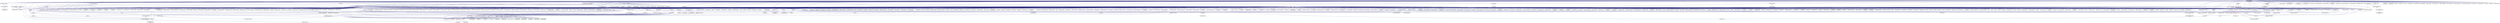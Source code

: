 digraph "components.hpp"
{
  edge [fontname="Helvetica",fontsize="10",labelfontname="Helvetica",labelfontsize="10"];
  node [fontname="Helvetica",fontsize="10",shape=record];
  Node494 [label="components.hpp",height=0.2,width=0.4,color="black", fillcolor="grey75", style="filled", fontcolor="black"];
  Node494 -> Node495 [dir="back",color="midnightblue",fontsize="10",style="solid",fontname="Helvetica"];
  Node495 [label="accumulator.hpp",height=0.2,width=0.4,color="black", fillcolor="white", style="filled",URL="$d4/d9d/server_2accumulator_8hpp.html"];
  Node495 -> Node496 [dir="back",color="midnightblue",fontsize="10",style="solid",fontname="Helvetica"];
  Node496 [label="accumulator.cpp",height=0.2,width=0.4,color="black", fillcolor="white", style="filled",URL="$d1/d81/accumulator_8cpp.html"];
  Node495 -> Node497 [dir="back",color="midnightblue",fontsize="10",style="solid",fontname="Helvetica"];
  Node497 [label="accumulator.hpp",height=0.2,width=0.4,color="black", fillcolor="white", style="filled",URL="$d8/d5e/accumulator_8hpp.html"];
  Node497 -> Node498 [dir="back",color="midnightblue",fontsize="10",style="solid",fontname="Helvetica"];
  Node498 [label="accumulator_client.cpp",height=0.2,width=0.4,color="black", fillcolor="white", style="filled",URL="$d7/dd0/accumulator__client_8cpp.html"];
  Node494 -> Node497 [dir="back",color="midnightblue",fontsize="10",style="solid",fontname="Helvetica"];
  Node494 -> Node499 [dir="back",color="midnightblue",fontsize="10",style="solid",fontname="Helvetica"];
  Node499 [label="template_accumulator.hpp",height=0.2,width=0.4,color="black", fillcolor="white", style="filled",URL="$d0/d3f/server_2template__accumulator_8hpp.html"];
  Node499 -> Node500 [dir="back",color="midnightblue",fontsize="10",style="solid",fontname="Helvetica"];
  Node500 [label="template_accumulator.hpp",height=0.2,width=0.4,color="black", fillcolor="white", style="filled",URL="$dd/da9/template__accumulator_8hpp.html"];
  Node500 -> Node501 [dir="back",color="midnightblue",fontsize="10",style="solid",fontname="Helvetica"];
  Node501 [label="template_accumulator\l_client.cpp",height=0.2,width=0.4,color="black", fillcolor="white", style="filled",URL="$df/d93/template__accumulator__client_8cpp.html"];
  Node494 -> Node502 [dir="back",color="midnightblue",fontsize="10",style="solid",fontname="Helvetica"];
  Node502 [label="template_function_accumulator.hpp",height=0.2,width=0.4,color="black", fillcolor="white", style="filled",URL="$d7/da6/server_2template__function__accumulator_8hpp.html"];
  Node502 -> Node503 [dir="back",color="midnightblue",fontsize="10",style="solid",fontname="Helvetica"];
  Node503 [label="template_function_accumulator.cpp",height=0.2,width=0.4,color="black", fillcolor="white", style="filled",URL="$d5/d02/template__function__accumulator_8cpp.html"];
  Node502 -> Node504 [dir="back",color="midnightblue",fontsize="10",style="solid",fontname="Helvetica"];
  Node504 [label="template_function_accumulator.hpp",height=0.2,width=0.4,color="black", fillcolor="white", style="filled",URL="$d3/de9/template__function__accumulator_8hpp.html"];
  Node504 -> Node505 [dir="back",color="midnightblue",fontsize="10",style="solid",fontname="Helvetica"];
  Node505 [label="template_function_accumulator\l_client.cpp",height=0.2,width=0.4,color="black", fillcolor="white", style="filled",URL="$d0/dc6/template__function__accumulator__client_8cpp.html"];
  Node494 -> Node500 [dir="back",color="midnightblue",fontsize="10",style="solid",fontname="Helvetica"];
  Node494 -> Node503 [dir="back",color="midnightblue",fontsize="10",style="solid",fontname="Helvetica"];
  Node494 -> Node504 [dir="back",color="midnightblue",fontsize="10",style="solid",fontname="Helvetica"];
  Node494 -> Node506 [dir="back",color="midnightblue",fontsize="10",style="solid",fontname="Helvetica"];
  Node506 [label="allgather_module.cpp",height=0.2,width=0.4,color="black", fillcolor="white", style="filled",URL="$df/de4/allgather__module_8cpp.html"];
  Node494 -> Node507 [dir="back",color="midnightblue",fontsize="10",style="solid",fontname="Helvetica"];
  Node507 [label="allgather.hpp",height=0.2,width=0.4,color="black", fillcolor="white", style="filled",URL="$d4/d4a/allgather_8hpp.html"];
  Node507 -> Node506 [dir="back",color="midnightblue",fontsize="10",style="solid",fontname="Helvetica"];
  Node507 -> Node508 [dir="back",color="midnightblue",fontsize="10",style="solid",fontname="Helvetica"];
  Node508 [label="allgather.cpp",height=0.2,width=0.4,color="black", fillcolor="white", style="filled",URL="$d7/d06/allgather_8cpp.html"];
  Node507 -> Node509 [dir="back",color="midnightblue",fontsize="10",style="solid",fontname="Helvetica"];
  Node509 [label="ag_client.cpp",height=0.2,width=0.4,color="black", fillcolor="white", style="filled",URL="$d4/d5d/ag__client_8cpp.html"];
  Node494 -> Node510 [dir="back",color="midnightblue",fontsize="10",style="solid",fontname="Helvetica"];
  Node510 [label="allgather_and_gate.hpp",height=0.2,width=0.4,color="black", fillcolor="white", style="filled",URL="$d9/dbb/allgather__and__gate_8hpp.html"];
  Node510 -> Node506 [dir="back",color="midnightblue",fontsize="10",style="solid",fontname="Helvetica"];
  Node510 -> Node511 [dir="back",color="midnightblue",fontsize="10",style="solid",fontname="Helvetica"];
  Node511 [label="allgather_and_gate.cpp",height=0.2,width=0.4,color="black", fillcolor="white", style="filled",URL="$d1/d56/allgather__and__gate_8cpp.html"];
  Node510 -> Node509 [dir="back",color="midnightblue",fontsize="10",style="solid",fontname="Helvetica"];
  Node494 -> Node512 [dir="back",color="midnightblue",fontsize="10",style="solid",fontname="Helvetica"];
  Node512 [label="cancelable_action.cpp",height=0.2,width=0.4,color="black", fillcolor="white", style="filled",URL="$d5/d0c/cancelable__action_8cpp.html"];
  Node494 -> Node513 [dir="back",color="midnightblue",fontsize="10",style="solid",fontname="Helvetica"];
  Node513 [label="cancelable_action.hpp",height=0.2,width=0.4,color="black", fillcolor="white", style="filled",URL="$d5/d4d/server_2cancelable__action_8hpp.html"];
  Node513 -> Node512 [dir="back",color="midnightblue",fontsize="10",style="solid",fontname="Helvetica"];
  Node513 -> Node514 [dir="back",color="midnightblue",fontsize="10",style="solid",fontname="Helvetica"];
  Node514 [label="cancelable_action.hpp",height=0.2,width=0.4,color="black", fillcolor="white", style="filled",URL="$d0/da3/stubs_2cancelable__action_8hpp.html"];
  Node514 -> Node515 [dir="back",color="midnightblue",fontsize="10",style="solid",fontname="Helvetica"];
  Node515 [label="cancelable_action.hpp",height=0.2,width=0.4,color="black", fillcolor="white", style="filled",URL="$d6/d28/cancelable__action_8hpp.html"];
  Node515 -> Node516 [dir="back",color="midnightblue",fontsize="10",style="solid",fontname="Helvetica"];
  Node516 [label="cancelable_action_client.cpp",height=0.2,width=0.4,color="black", fillcolor="white", style="filled",URL="$d1/db8/cancelable__action__client_8cpp.html"];
  Node494 -> Node515 [dir="back",color="midnightblue",fontsize="10",style="solid",fontname="Helvetica"];
  Node494 -> Node517 [dir="back",color="midnightblue",fontsize="10",style="solid",fontname="Helvetica"];
  Node517 [label="hello_world_component.hpp",height=0.2,width=0.4,color="black", fillcolor="white", style="filled",URL="$df/df0/hello__world__component_8hpp.html"];
  Node517 -> Node518 [dir="back",color="midnightblue",fontsize="10",style="solid",fontname="Helvetica"];
  Node518 [label="hello_world_client.cpp",height=0.2,width=0.4,color="black", fillcolor="white", style="filled",URL="$d5/da6/hello__world__client_8cpp.html"];
  Node517 -> Node519 [dir="back",color="midnightblue",fontsize="10",style="solid",fontname="Helvetica"];
  Node519 [label="hello_world_component.cpp",height=0.2,width=0.4,color="black", fillcolor="white", style="filled",URL="$d8/daa/hello__world__component_8cpp.html"];
  Node494 -> Node520 [dir="back",color="midnightblue",fontsize="10",style="solid",fontname="Helvetica"];
  Node520 [label="row.hpp",height=0.2,width=0.4,color="black", fillcolor="white", style="filled",URL="$de/d74/server_2row_8hpp.html"];
  Node520 -> Node521 [dir="back",color="midnightblue",fontsize="10",style="solid",fontname="Helvetica"];
  Node521 [label="row.hpp",height=0.2,width=0.4,color="black", fillcolor="white", style="filled",URL="$dc/d69/row_8hpp.html"];
  Node521 -> Node522 [dir="back",color="midnightblue",fontsize="10",style="solid",fontname="Helvetica"];
  Node522 [label="grid.hpp",height=0.2,width=0.4,color="black", fillcolor="white", style="filled",URL="$dc/d8a/grid_8hpp.html"];
  Node522 -> Node523 [dir="back",color="midnightblue",fontsize="10",style="solid",fontname="Helvetica"];
  Node523 [label="jacobi.cpp",height=0.2,width=0.4,color="black", fillcolor="white", style="filled",URL="$d2/d27/jacobi_8cpp.html"];
  Node522 -> Node524 [dir="back",color="midnightblue",fontsize="10",style="solid",fontname="Helvetica"];
  Node524 [label="solver.hpp",height=0.2,width=0.4,color="black", fillcolor="white", style="filled",URL="$db/d9a/server_2solver_8hpp.html"];
  Node524 -> Node525 [dir="back",color="midnightblue",fontsize="10",style="solid",fontname="Helvetica"];
  Node525 [label="solver.hpp",height=0.2,width=0.4,color="black", fillcolor="white", style="filled",URL="$d2/d1c/solver_8hpp.html"];
  Node525 -> Node523 [dir="back",color="midnightblue",fontsize="10",style="solid",fontname="Helvetica"];
  Node524 -> Node526 [dir="back",color="midnightblue",fontsize="10",style="solid",fontname="Helvetica"];
  Node526 [label="solver.cpp",height=0.2,width=0.4,color="black", fillcolor="white", style="filled",URL="$d6/d94/solver_8cpp.html"];
  Node522 -> Node525 [dir="back",color="midnightblue",fontsize="10",style="solid",fontname="Helvetica"];
  Node522 -> Node527 [dir="back",color="midnightblue",fontsize="10",style="solid",fontname="Helvetica"];
  Node527 [label="grid.cpp",height=0.2,width=0.4,color="black", fillcolor="white", style="filled",URL="$d6/d1b/jacobi__component_2grid_8cpp.html"];
  Node521 -> Node528 [dir="back",color="midnightblue",fontsize="10",style="solid",fontname="Helvetica"];
  Node528 [label="stencil_iterator.hpp",height=0.2,width=0.4,color="black", fillcolor="white", style="filled",URL="$dc/d5c/server_2stencil__iterator_8hpp.html"];
  Node528 -> Node524 [dir="back",color="midnightblue",fontsize="10",style="solid",fontname="Helvetica"];
  Node528 -> Node529 [dir="back",color="midnightblue",fontsize="10",style="solid",fontname="Helvetica"];
  Node529 [label="stencil_iterator.cpp",height=0.2,width=0.4,color="black", fillcolor="white", style="filled",URL="$d6/de1/server_2stencil__iterator_8cpp.html"];
  Node528 -> Node530 [dir="back",color="midnightblue",fontsize="10",style="solid",fontname="Helvetica"];
  Node530 [label="stencil_iterator.cpp",height=0.2,width=0.4,color="black", fillcolor="white", style="filled",URL="$d7/d71/stencil__iterator_8cpp.html"];
  Node521 -> Node527 [dir="back",color="midnightblue",fontsize="10",style="solid",fontname="Helvetica"];
  Node520 -> Node531 [dir="back",color="midnightblue",fontsize="10",style="solid",fontname="Helvetica"];
  Node531 [label="row.cpp",height=0.2,width=0.4,color="black", fillcolor="white", style="filled",URL="$d3/d86/server_2row_8cpp.html"];
  Node494 -> Node528 [dir="back",color="midnightblue",fontsize="10",style="solid",fontname="Helvetica"];
  Node494 -> Node524 [dir="back",color="midnightblue",fontsize="10",style="solid",fontname="Helvetica"];
  Node494 -> Node532 [dir="back",color="midnightblue",fontsize="10",style="solid",fontname="Helvetica"];
  Node532 [label="jacobi_component.cpp",height=0.2,width=0.4,color="black", fillcolor="white", style="filled",URL="$d1/d25/jacobi__component_8cpp.html"];
  Node494 -> Node533 [dir="back",color="midnightblue",fontsize="10",style="solid",fontname="Helvetica"];
  Node533 [label="nqueen.hpp",height=0.2,width=0.4,color="black", fillcolor="white", style="filled",URL="$de/d58/server_2nqueen_8hpp.html"];
  Node533 -> Node534 [dir="back",color="midnightblue",fontsize="10",style="solid",fontname="Helvetica"];
  Node534 [label="nqueen.cpp",height=0.2,width=0.4,color="black", fillcolor="white", style="filled",URL="$db/dca/nqueen_8cpp.html"];
  Node533 -> Node535 [dir="back",color="midnightblue",fontsize="10",style="solid",fontname="Helvetica"];
  Node535 [label="nqueen.hpp",height=0.2,width=0.4,color="black", fillcolor="white", style="filled",URL="$da/dfd/stubs_2nqueen_8hpp.html"];
  Node535 -> Node536 [dir="back",color="midnightblue",fontsize="10",style="solid",fontname="Helvetica"];
  Node536 [label="nqueen.hpp",height=0.2,width=0.4,color="black", fillcolor="white", style="filled",URL="$d0/d07/nqueen_8hpp.html"];
  Node536 -> Node537 [dir="back",color="midnightblue",fontsize="10",style="solid",fontname="Helvetica"];
  Node537 [label="nqueen_client.cpp",height=0.2,width=0.4,color="black", fillcolor="white", style="filled",URL="$d3/d5e/nqueen__client_8cpp.html"];
  Node494 -> Node538 [dir="back",color="midnightblue",fontsize="10",style="solid",fontname="Helvetica"];
  Node538 [label="sine.cpp",height=0.2,width=0.4,color="black", fillcolor="white", style="filled",URL="$d3/d0d/server_2sine_8cpp.html"];
  Node494 -> Node539 [dir="back",color="midnightblue",fontsize="10",style="solid",fontname="Helvetica"];
  Node539 [label="component_ctors.cpp",height=0.2,width=0.4,color="black", fillcolor="white", style="filled",URL="$d3/d2a/component__ctors_8cpp.html"];
  Node494 -> Node540 [dir="back",color="midnightblue",fontsize="10",style="solid",fontname="Helvetica"];
  Node540 [label="component_in_executable.cpp",height=0.2,width=0.4,color="black", fillcolor="white", style="filled",URL="$d8/d4b/component__in__executable_8cpp.html"];
  Node494 -> Node541 [dir="back",color="midnightblue",fontsize="10",style="solid",fontname="Helvetica"];
  Node541 [label="component_inheritance.cpp",height=0.2,width=0.4,color="black", fillcolor="white", style="filled",URL="$d8/d55/component__inheritance_8cpp.html"];
  Node494 -> Node542 [dir="back",color="midnightblue",fontsize="10",style="solid",fontname="Helvetica"];
  Node542 [label="component_with_executor.cpp",height=0.2,width=0.4,color="black", fillcolor="white", style="filled",URL="$d4/d20/component__with__executor_8cpp.html"];
  Node494 -> Node543 [dir="back",color="midnightblue",fontsize="10",style="solid",fontname="Helvetica"];
  Node543 [label="factorial.cpp",height=0.2,width=0.4,color="black", fillcolor="white", style="filled",URL="$d9/d00/factorial_8cpp.html"];
  Node494 -> Node544 [dir="back",color="midnightblue",fontsize="10",style="solid",fontname="Helvetica"];
  Node544 [label="hello_world.cpp",height=0.2,width=0.4,color="black", fillcolor="white", style="filled",URL="$d0/d67/hello__world_8cpp.html"];
  Node494 -> Node545 [dir="back",color="midnightblue",fontsize="10",style="solid",fontname="Helvetica"];
  Node545 [label="latch_local.cpp",height=0.2,width=0.4,color="black", fillcolor="white", style="filled",URL="$dd/dd3/latch__local_8cpp.html"];
  Node494 -> Node546 [dir="back",color="midnightblue",fontsize="10",style="solid",fontname="Helvetica"];
  Node546 [label="latch_remote.cpp",height=0.2,width=0.4,color="black", fillcolor="white", style="filled",URL="$df/d59/latch__remote_8cpp.html"];
  Node494 -> Node547 [dir="back",color="midnightblue",fontsize="10",style="solid",fontname="Helvetica"];
  Node547 [label="pingpong.cpp",height=0.2,width=0.4,color="black", fillcolor="white", style="filled",URL="$dd/d4d/pingpong_8cpp.html"];
  Node494 -> Node548 [dir="back",color="midnightblue",fontsize="10",style="solid",fontname="Helvetica"];
  Node548 [label="random_mem_access.hpp",height=0.2,width=0.4,color="black", fillcolor="white", style="filled",URL="$d0/d19/server_2random__mem__access_8hpp.html"];
  Node548 -> Node549 [dir="back",color="midnightblue",fontsize="10",style="solid",fontname="Helvetica"];
  Node549 [label="random_mem_access.cpp",height=0.2,width=0.4,color="black", fillcolor="white", style="filled",URL="$d1/d51/random__mem__access_8cpp.html"];
  Node548 -> Node550 [dir="back",color="midnightblue",fontsize="10",style="solid",fontname="Helvetica"];
  Node550 [label="random_mem_access.hpp",height=0.2,width=0.4,color="black", fillcolor="white", style="filled",URL="$d3/d32/stubs_2random__mem__access_8hpp.html"];
  Node550 -> Node551 [dir="back",color="midnightblue",fontsize="10",style="solid",fontname="Helvetica"];
  Node551 [label="random_mem_access.hpp",height=0.2,width=0.4,color="black", fillcolor="white", style="filled",URL="$db/de8/random__mem__access_8hpp.html"];
  Node551 -> Node552 [dir="back",color="midnightblue",fontsize="10",style="solid",fontname="Helvetica"];
  Node552 [label="random_mem_access_client.cpp",height=0.2,width=0.4,color="black", fillcolor="white", style="filled",URL="$df/d1b/random__mem__access__client_8cpp.html"];
  Node494 -> Node553 [dir="back",color="midnightblue",fontsize="10",style="solid",fontname="Helvetica"];
  Node553 [label="sheneos_compare.cpp",height=0.2,width=0.4,color="black", fillcolor="white", style="filled",URL="$dc/d11/sheneos__compare_8cpp.html"];
  Node494 -> Node554 [dir="back",color="midnightblue",fontsize="10",style="solid",fontname="Helvetica"];
  Node554 [label="throttle.hpp",height=0.2,width=0.4,color="black", fillcolor="white", style="filled",URL="$db/dc9/server_2throttle_8hpp.html"];
  Node554 -> Node555 [dir="back",color="midnightblue",fontsize="10",style="solid",fontname="Helvetica"];
  Node555 [label="throttle.cpp",height=0.2,width=0.4,color="black", fillcolor="white", style="filled",URL="$de/d56/server_2throttle_8cpp.html"];
  Node554 -> Node556 [dir="back",color="midnightblue",fontsize="10",style="solid",fontname="Helvetica"];
  Node556 [label="throttle.hpp",height=0.2,width=0.4,color="black", fillcolor="white", style="filled",URL="$d5/dec/stubs_2throttle_8hpp.html"];
  Node556 -> Node557 [dir="back",color="midnightblue",fontsize="10",style="solid",fontname="Helvetica"];
  Node557 [label="throttle.hpp",height=0.2,width=0.4,color="black", fillcolor="white", style="filled",URL="$d2/d2e/throttle_8hpp.html"];
  Node557 -> Node558 [dir="back",color="midnightblue",fontsize="10",style="solid",fontname="Helvetica"];
  Node558 [label="throttle.cpp",height=0.2,width=0.4,color="black", fillcolor="white", style="filled",URL="$db/d02/throttle_8cpp.html"];
  Node557 -> Node559 [dir="back",color="midnightblue",fontsize="10",style="solid",fontname="Helvetica"];
  Node559 [label="throttle_client.cpp",height=0.2,width=0.4,color="black", fillcolor="white", style="filled",URL="$d0/db7/throttle__client_8cpp.html"];
  Node494 -> Node559 [dir="back",color="midnightblue",fontsize="10",style="solid",fontname="Helvetica"];
  Node494 -> Node560 [dir="back",color="midnightblue",fontsize="10",style="solid",fontname="Helvetica"];
  Node560 [label="simple_central_tuplespace.hpp",height=0.2,width=0.4,color="black", fillcolor="white", style="filled",URL="$db/d69/server_2simple__central__tuplespace_8hpp.html"];
  Node560 -> Node561 [dir="back",color="midnightblue",fontsize="10",style="solid",fontname="Helvetica"];
  Node561 [label="simple_central_tuplespace.cpp",height=0.2,width=0.4,color="black", fillcolor="white", style="filled",URL="$d3/dec/simple__central__tuplespace_8cpp.html"];
  Node560 -> Node562 [dir="back",color="midnightblue",fontsize="10",style="solid",fontname="Helvetica"];
  Node562 [label="simple_central_tuplespace.hpp",height=0.2,width=0.4,color="black", fillcolor="white", style="filled",URL="$d0/d4b/stubs_2simple__central__tuplespace_8hpp.html"];
  Node562 -> Node563 [dir="back",color="midnightblue",fontsize="10",style="solid",fontname="Helvetica"];
  Node563 [label="simple_central_tuplespace.hpp",height=0.2,width=0.4,color="black", fillcolor="white", style="filled",URL="$d5/ddd/simple__central__tuplespace_8hpp.html"];
  Node563 -> Node564 [dir="back",color="midnightblue",fontsize="10",style="solid",fontname="Helvetica"];
  Node564 [label="simple_central_tuplespace\l_client.cpp",height=0.2,width=0.4,color="black", fillcolor="white", style="filled",URL="$d1/d7b/simple__central__tuplespace__client_8cpp.html"];
  Node494 -> Node565 [dir="back",color="midnightblue",fontsize="10",style="solid",fontname="Helvetica"];
  Node565 [label="tuples_warehouse.hpp",height=0.2,width=0.4,color="black", fillcolor="white", style="filled",URL="$da/de6/tuples__warehouse_8hpp.html"];
  Node565 -> Node560 [dir="back",color="midnightblue",fontsize="10",style="solid",fontname="Helvetica"];
  Node494 -> Node563 [dir="back",color="midnightblue",fontsize="10",style="solid",fontname="Helvetica"];
  Node494 -> Node566 [dir="back",color="midnightblue",fontsize="10",style="solid",fontname="Helvetica"];
  Node566 [label="iostreams.hpp",height=0.2,width=0.4,color="black", fillcolor="white", style="filled",URL="$de/d22/iostreams_8hpp.html"];
  Node566 -> Node508 [dir="back",color="midnightblue",fontsize="10",style="solid",fontname="Helvetica"];
  Node566 -> Node511 [dir="back",color="midnightblue",fontsize="10",style="solid",fontname="Helvetica"];
  Node566 -> Node567 [dir="back",color="midnightblue",fontsize="10",style="solid",fontname="Helvetica"];
  Node567 [label="async_io_action.cpp",height=0.2,width=0.4,color="black", fillcolor="white", style="filled",URL="$d3/df5/async__io__action_8cpp.html"];
  Node566 -> Node568 [dir="back",color="midnightblue",fontsize="10",style="solid",fontname="Helvetica"];
  Node568 [label="async_io_external.cpp",height=0.2,width=0.4,color="black", fillcolor="white", style="filled",URL="$da/d9a/async__io__external_8cpp.html"];
  Node566 -> Node569 [dir="back",color="midnightblue",fontsize="10",style="solid",fontname="Helvetica"];
  Node569 [label="async_io_low_level.cpp",height=0.2,width=0.4,color="black", fillcolor="white", style="filled",URL="$dc/d10/async__io__low__level_8cpp.html"];
  Node566 -> Node570 [dir="back",color="midnightblue",fontsize="10",style="solid",fontname="Helvetica"];
  Node570 [label="async_io_simple.cpp",height=0.2,width=0.4,color="black", fillcolor="white", style="filled",URL="$da/db7/async__io__simple_8cpp.html"];
  Node566 -> Node571 [dir="back",color="midnightblue",fontsize="10",style="solid",fontname="Helvetica"];
  Node571 [label="os_thread_num.cpp",height=0.2,width=0.4,color="black", fillcolor="white", style="filled",URL="$d2/dfb/os__thread__num_8cpp.html"];
  Node566 -> Node572 [dir="back",color="midnightblue",fontsize="10",style="solid",fontname="Helvetica"];
  Node572 [label="rnd_future_reduce.cpp",height=0.2,width=0.4,color="black", fillcolor="white", style="filled",URL="$d1/db5/rnd__future__reduce_8cpp.html"];
  Node566 -> Node573 [dir="back",color="midnightblue",fontsize="10",style="solid",fontname="Helvetica"];
  Node573 [label="heartbeat_console.cpp",height=0.2,width=0.4,color="black", fillcolor="white", style="filled",URL="$da/de8/heartbeat__console_8cpp.html"];
  Node566 -> Node519 [dir="back",color="midnightblue",fontsize="10",style="solid",fontname="Helvetica"];
  Node566 -> Node523 [dir="back",color="midnightblue",fontsize="10",style="solid",fontname="Helvetica"];
  Node566 -> Node528 [dir="back",color="midnightblue",fontsize="10",style="solid",fontname="Helvetica"];
  Node566 -> Node527 [dir="back",color="midnightblue",fontsize="10",style="solid",fontname="Helvetica"];
  Node566 -> Node574 [dir="back",color="midnightblue",fontsize="10",style="solid",fontname="Helvetica"];
  Node574 [label="access_counter_set.cpp",height=0.2,width=0.4,color="black", fillcolor="white", style="filled",URL="$dc/d52/access__counter__set_8cpp.html"];
  Node566 -> Node575 [dir="back",color="midnightblue",fontsize="10",style="solid",fontname="Helvetica"];
  Node575 [label="1d_wave_equation.cpp",height=0.2,width=0.4,color="black", fillcolor="white", style="filled",URL="$da/dab/1d__wave__equation_8cpp.html"];
  Node566 -> Node576 [dir="back",color="midnightblue",fontsize="10",style="solid",fontname="Helvetica"];
  Node576 [label="allow_unknown_options.cpp",height=0.2,width=0.4,color="black", fillcolor="white", style="filled",URL="$d9/dc9/allow__unknown__options_8cpp.html"];
  Node566 -> Node577 [dir="back",color="midnightblue",fontsize="10",style="solid",fontname="Helvetica"];
  Node577 [label="command_line_handling.cpp",height=0.2,width=0.4,color="black", fillcolor="white", style="filled",URL="$d4/d05/examples_2quickstart_2command__line__handling_8cpp.html"];
  Node566 -> Node539 [dir="back",color="midnightblue",fontsize="10",style="solid",fontname="Helvetica"];
  Node566 -> Node540 [dir="back",color="midnightblue",fontsize="10",style="solid",fontname="Helvetica"];
  Node566 -> Node541 [dir="back",color="midnightblue",fontsize="10",style="solid",fontname="Helvetica"];
  Node566 -> Node542 [dir="back",color="midnightblue",fontsize="10",style="solid",fontname="Helvetica"];
  Node566 -> Node578 [dir="back",color="midnightblue",fontsize="10",style="solid",fontname="Helvetica"];
  Node578 [label="customize_async.cpp",height=0.2,width=0.4,color="black", fillcolor="white", style="filled",URL="$d0/d82/customize__async_8cpp.html"];
  Node566 -> Node579 [dir="back",color="midnightblue",fontsize="10",style="solid",fontname="Helvetica"];
  Node579 [label="enumerate_threads.cpp",height=0.2,width=0.4,color="black", fillcolor="white", style="filled",URL="$d3/dd4/enumerate__threads_8cpp.html"];
  Node566 -> Node580 [dir="back",color="midnightblue",fontsize="10",style="solid",fontname="Helvetica"];
  Node580 [label="error_handling.cpp",height=0.2,width=0.4,color="black", fillcolor="white", style="filled",URL="$d9/d96/error__handling_8cpp.html"];
  Node566 -> Node581 [dir="back",color="midnightblue",fontsize="10",style="solid",fontname="Helvetica"];
  Node581 [label="event_synchronization.cpp",height=0.2,width=0.4,color="black", fillcolor="white", style="filled",URL="$d0/d35/event__synchronization_8cpp.html"];
  Node566 -> Node582 [dir="back",color="midnightblue",fontsize="10",style="solid",fontname="Helvetica"];
  Node582 [label="fractals.cpp",height=0.2,width=0.4,color="black", fillcolor="white", style="filled",URL="$d8/d58/fractals_8cpp.html"];
  Node566 -> Node583 [dir="back",color="midnightblue",fontsize="10",style="solid",fontname="Helvetica"];
  Node583 [label="fractals_executor.cpp",height=0.2,width=0.4,color="black", fillcolor="white", style="filled",URL="$d9/da9/fractals__executor_8cpp.html"];
  Node566 -> Node544 [dir="back",color="midnightblue",fontsize="10",style="solid",fontname="Helvetica"];
  Node566 -> Node584 [dir="back",color="midnightblue",fontsize="10",style="solid",fontname="Helvetica"];
  Node584 [label="interval_timer.cpp",height=0.2,width=0.4,color="black", fillcolor="white", style="filled",URL="$de/df1/examples_2quickstart_2interval__timer_8cpp.html"];
  Node566 -> Node585 [dir="back",color="midnightblue",fontsize="10",style="solid",fontname="Helvetica"];
  Node585 [label="local_channel.cpp",height=0.2,width=0.4,color="black", fillcolor="white", style="filled",URL="$d0/d3e/local__channel_8cpp.html"];
  Node566 -> Node547 [dir="back",color="midnightblue",fontsize="10",style="solid",fontname="Helvetica"];
  Node566 -> Node586 [dir="back",color="midnightblue",fontsize="10",style="solid",fontname="Helvetica"];
  Node586 [label="shared_mutex.cpp",height=0.2,width=0.4,color="black", fillcolor="white", style="filled",URL="$da/d0b/shared__mutex_8cpp.html"];
  Node566 -> Node587 [dir="back",color="midnightblue",fontsize="10",style="solid",fontname="Helvetica"];
  Node587 [label="sierpinski.cpp",height=0.2,width=0.4,color="black", fillcolor="white", style="filled",URL="$d3/d7e/sierpinski_8cpp.html"];
  Node566 -> Node588 [dir="back",color="midnightblue",fontsize="10",style="solid",fontname="Helvetica"];
  Node588 [label="simple_future_continuation.cpp",height=0.2,width=0.4,color="black", fillcolor="white", style="filled",URL="$d8/d3c/simple__future__continuation_8cpp.html"];
  Node566 -> Node589 [dir="back",color="midnightblue",fontsize="10",style="solid",fontname="Helvetica"];
  Node589 [label="simplest_hello_world.cpp",height=0.2,width=0.4,color="black", fillcolor="white", style="filled",URL="$d7/ddc/simplest__hello__world_8cpp.html"];
  Node566 -> Node590 [dir="back",color="midnightblue",fontsize="10",style="solid",fontname="Helvetica"];
  Node590 [label="sort_by_key_demo.cpp",height=0.2,width=0.4,color="black", fillcolor="white", style="filled",URL="$da/d20/sort__by__key__demo_8cpp.html"];
  Node566 -> Node591 [dir="back",color="midnightblue",fontsize="10",style="solid",fontname="Helvetica"];
  Node591 [label="timed_futures.cpp",height=0.2,width=0.4,color="black", fillcolor="white", style="filled",URL="$d6/d8d/timed__futures_8cpp.html"];
  Node566 -> Node592 [dir="back",color="midnightblue",fontsize="10",style="solid",fontname="Helvetica"];
  Node592 [label="vector_counting_dotproduct.cpp",height=0.2,width=0.4,color="black", fillcolor="white", style="filled",URL="$df/de9/vector__counting__dotproduct_8cpp.html"];
  Node566 -> Node593 [dir="back",color="midnightblue",fontsize="10",style="solid",fontname="Helvetica"];
  Node593 [label="vector_zip_dotproduct.cpp",height=0.2,width=0.4,color="black", fillcolor="white", style="filled",URL="$dc/d18/vector__zip__dotproduct_8cpp.html"];
  Node566 -> Node594 [dir="back",color="midnightblue",fontsize="10",style="solid",fontname="Helvetica"];
  Node594 [label="oversubscribing_resource\l_partitioner.cpp",height=0.2,width=0.4,color="black", fillcolor="white", style="filled",URL="$dd/dee/oversubscribing__resource__partitioner_8cpp.html"];
  Node566 -> Node595 [dir="back",color="midnightblue",fontsize="10",style="solid",fontname="Helvetica"];
  Node595 [label="simple_resource_partitioner.cpp",height=0.2,width=0.4,color="black", fillcolor="white", style="filled",URL="$d5/df9/simple__resource__partitioner_8cpp.html"];
  Node566 -> Node596 [dir="back",color="midnightblue",fontsize="10",style="solid",fontname="Helvetica"];
  Node596 [label="thread_aware_timer.cpp",height=0.2,width=0.4,color="black", fillcolor="white", style="filled",URL="$df/d11/examples_2thread__aware__timer_2thread__aware__timer_8cpp.html"];
  Node566 -> Node564 [dir="back",color="midnightblue",fontsize="10",style="solid",fontname="Helvetica"];
  Node566 -> Node597 [dir="back",color="midnightblue",fontsize="10",style="solid",fontname="Helvetica"];
  Node597 [label="foreach_scaling.cpp",height=0.2,width=0.4,color="black", fillcolor="white", style="filled",URL="$d4/d94/foreach__scaling_8cpp.html"];
  Node566 -> Node598 [dir="back",color="midnightblue",fontsize="10",style="solid",fontname="Helvetica"];
  Node598 [label="future_overhead.cpp",height=0.2,width=0.4,color="black", fillcolor="white", style="filled",URL="$d3/d79/future__overhead_8cpp.html"];
  Node566 -> Node599 [dir="back",color="midnightblue",fontsize="10",style="solid",fontname="Helvetica"];
  Node599 [label="hpx_heterogeneous_timed\l_task_spawn.cpp",height=0.2,width=0.4,color="black", fillcolor="white", style="filled",URL="$dd/d27/hpx__heterogeneous__timed__task__spawn_8cpp.html"];
  Node566 -> Node600 [dir="back",color="midnightblue",fontsize="10",style="solid",fontname="Helvetica"];
  Node600 [label="hpx_homogeneous_timed\l_task_spawn_executors.cpp",height=0.2,width=0.4,color="black", fillcolor="white", style="filled",URL="$d1/d3b/hpx__homogeneous__timed__task__spawn__executors_8cpp.html"];
  Node566 -> Node601 [dir="back",color="midnightblue",fontsize="10",style="solid",fontname="Helvetica"];
  Node601 [label="parent_vs_child_stealing.cpp",height=0.2,width=0.4,color="black", fillcolor="white", style="filled",URL="$d2/d07/parent__vs__child__stealing_8cpp.html"];
  Node566 -> Node602 [dir="back",color="midnightblue",fontsize="10",style="solid",fontname="Helvetica"];
  Node602 [label="partitioned_vector\l_foreach.cpp",height=0.2,width=0.4,color="black", fillcolor="white", style="filled",URL="$df/d5f/partitioned__vector__foreach_8cpp.html"];
  Node566 -> Node603 [dir="back",color="midnightblue",fontsize="10",style="solid",fontname="Helvetica"];
  Node603 [label="serialization_overhead.cpp",height=0.2,width=0.4,color="black", fillcolor="white", style="filled",URL="$d3/df8/serialization__overhead_8cpp.html"];
  Node566 -> Node604 [dir="back",color="midnightblue",fontsize="10",style="solid",fontname="Helvetica"];
  Node604 [label="sizeof.cpp",height=0.2,width=0.4,color="black", fillcolor="white", style="filled",URL="$d3/d0f/sizeof_8cpp.html"];
  Node566 -> Node605 [dir="back",color="midnightblue",fontsize="10",style="solid",fontname="Helvetica"];
  Node605 [label="skynet.cpp",height=0.2,width=0.4,color="black", fillcolor="white", style="filled",URL="$d0/dc3/skynet_8cpp.html"];
  Node566 -> Node606 [dir="back",color="midnightblue",fontsize="10",style="solid",fontname="Helvetica"];
  Node606 [label="spinlock_overhead1.cpp",height=0.2,width=0.4,color="black", fillcolor="white", style="filled",URL="$d0/d32/spinlock__overhead1_8cpp.html"];
  Node566 -> Node607 [dir="back",color="midnightblue",fontsize="10",style="solid",fontname="Helvetica"];
  Node607 [label="spinlock_overhead2.cpp",height=0.2,width=0.4,color="black", fillcolor="white", style="filled",URL="$de/d55/spinlock__overhead2_8cpp.html"];
  Node566 -> Node608 [dir="back",color="midnightblue",fontsize="10",style="solid",fontname="Helvetica"];
  Node608 [label="stencil3_iterators.cpp",height=0.2,width=0.4,color="black", fillcolor="white", style="filled",URL="$db/d9e/stencil3__iterators_8cpp.html"];
  Node566 -> Node609 [dir="back",color="midnightblue",fontsize="10",style="solid",fontname="Helvetica"];
  Node609 [label="stream.cpp",height=0.2,width=0.4,color="black", fillcolor="white", style="filled",URL="$da/d5f/stream_8cpp.html"];
  Node566 -> Node610 [dir="back",color="midnightblue",fontsize="10",style="solid",fontname="Helvetica"];
  Node610 [label="transform_reduce_binary\l_scaling.cpp",height=0.2,width=0.4,color="black", fillcolor="white", style="filled",URL="$d1/dae/transform__reduce__binary__scaling_8cpp.html"];
  Node566 -> Node611 [dir="back",color="midnightblue",fontsize="10",style="solid",fontname="Helvetica"];
  Node611 [label="transform_reduce_scaling.cpp",height=0.2,width=0.4,color="black", fillcolor="white", style="filled",URL="$db/d2a/transform__reduce__scaling_8cpp.html"];
  Node566 -> Node612 [dir="back",color="midnightblue",fontsize="10",style="solid",fontname="Helvetica"];
  Node612 [label="wait_all_timings.cpp",height=0.2,width=0.4,color="black", fillcolor="white", style="filled",URL="$d5/da1/wait__all__timings_8cpp.html"];
  Node566 -> Node613 [dir="back",color="midnightblue",fontsize="10",style="solid",fontname="Helvetica"];
  Node613 [label="minmax_element_performance.cpp",height=0.2,width=0.4,color="black", fillcolor="white", style="filled",URL="$d9/d93/minmax__element__performance_8cpp.html"];
  Node566 -> Node614 [dir="back",color="midnightblue",fontsize="10",style="solid",fontname="Helvetica"];
  Node614 [label="osu_bcast.cpp",height=0.2,width=0.4,color="black", fillcolor="white", style="filled",URL="$d3/dca/osu__bcast_8cpp.html"];
  Node566 -> Node615 [dir="back",color="midnightblue",fontsize="10",style="solid",fontname="Helvetica"];
  Node615 [label="osu_bibw.cpp",height=0.2,width=0.4,color="black", fillcolor="white", style="filled",URL="$d2/d04/osu__bibw_8cpp.html"];
  Node566 -> Node616 [dir="back",color="midnightblue",fontsize="10",style="solid",fontname="Helvetica"];
  Node616 [label="osu_bw.cpp",height=0.2,width=0.4,color="black", fillcolor="white", style="filled",URL="$d4/d20/osu__bw_8cpp.html"];
  Node566 -> Node617 [dir="back",color="midnightblue",fontsize="10",style="solid",fontname="Helvetica"];
  Node617 [label="osu_latency.cpp",height=0.2,width=0.4,color="black", fillcolor="white", style="filled",URL="$df/d58/osu__latency_8cpp.html"];
  Node566 -> Node618 [dir="back",color="midnightblue",fontsize="10",style="solid",fontname="Helvetica"];
  Node618 [label="osu_multi_lat.cpp",height=0.2,width=0.4,color="black", fillcolor="white", style="filled",URL="$d7/d91/osu__multi__lat_8cpp.html"];
  Node566 -> Node619 [dir="back",color="midnightblue",fontsize="10",style="solid",fontname="Helvetica"];
  Node619 [label="osu_scatter.cpp",height=0.2,width=0.4,color="black", fillcolor="white", style="filled",URL="$d4/d4c/osu__scatter_8cpp.html"];
  Node566 -> Node620 [dir="back",color="midnightblue",fontsize="10",style="solid",fontname="Helvetica"];
  Node620 [label="pingpong_performance.cpp",height=0.2,width=0.4,color="black", fillcolor="white", style="filled",URL="$de/d03/pingpong__performance_8cpp.html"];
  Node566 -> Node621 [dir="back",color="midnightblue",fontsize="10",style="solid",fontname="Helvetica"];
  Node621 [label="plain_action_1330.cpp",height=0.2,width=0.4,color="black", fillcolor="white", style="filled",URL="$d4/def/plain__action__1330_8cpp.html"];
  Node566 -> Node622 [dir="back",color="midnightblue",fontsize="10",style="solid",fontname="Helvetica"];
  Node622 [label="client_1950.cpp",height=0.2,width=0.4,color="black", fillcolor="white", style="filled",URL="$d0/d79/client__1950_8cpp.html"];
  Node566 -> Node623 [dir="back",color="midnightblue",fontsize="10",style="solid",fontname="Helvetica"];
  Node623 [label="lost_output_2236.cpp",height=0.2,width=0.4,color="black", fillcolor="white", style="filled",URL="$db/dd0/lost__output__2236_8cpp.html"];
  Node566 -> Node624 [dir="back",color="midnightblue",fontsize="10",style="solid",fontname="Helvetica"];
  Node624 [label="no_output_1173.cpp",height=0.2,width=0.4,color="black", fillcolor="white", style="filled",URL="$de/d67/no__output__1173_8cpp.html"];
  Node566 -> Node625 [dir="back",color="midnightblue",fontsize="10",style="solid",fontname="Helvetica"];
  Node625 [label="dataflow_future_swap.cpp",height=0.2,width=0.4,color="black", fillcolor="white", style="filled",URL="$dc/d8c/dataflow__future__swap_8cpp.html"];
  Node566 -> Node626 [dir="back",color="midnightblue",fontsize="10",style="solid",fontname="Helvetica"];
  Node626 [label="dataflow_future_swap2.cpp",height=0.2,width=0.4,color="black", fillcolor="white", style="filled",URL="$d1/db3/dataflow__future__swap2_8cpp.html"];
  Node566 -> Node627 [dir="back",color="midnightblue",fontsize="10",style="solid",fontname="Helvetica"];
  Node627 [label="promise_1620.cpp",height=0.2,width=0.4,color="black", fillcolor="white", style="filled",URL="$d2/d67/promise__1620_8cpp.html"];
  Node566 -> Node628 [dir="back",color="midnightblue",fontsize="10",style="solid",fontname="Helvetica"];
  Node628 [label="wait_all_hang_1946.cpp",height=0.2,width=0.4,color="black", fillcolor="white", style="filled",URL="$d5/d69/wait__all__hang__1946_8cpp.html"];
  Node566 -> Node629 [dir="back",color="midnightblue",fontsize="10",style="solid",fontname="Helvetica"];
  Node629 [label="function_argument.cpp",height=0.2,width=0.4,color="black", fillcolor="white", style="filled",URL="$db/da3/function__argument_8cpp.html"];
  Node566 -> Node630 [dir="back",color="midnightblue",fontsize="10",style="solid",fontname="Helvetica"];
  Node630 [label="function_serialization\l_728.cpp",height=0.2,width=0.4,color="black", fillcolor="white", style="filled",URL="$d8/db1/function__serialization__728_8cpp.html"];
  Node566 -> Node631 [dir="back",color="midnightblue",fontsize="10",style="solid",fontname="Helvetica"];
  Node631 [label="managed_refcnt_checker.cpp",height=0.2,width=0.4,color="black", fillcolor="white", style="filled",URL="$d7/d11/server_2managed__refcnt__checker_8cpp.html"];
  Node566 -> Node632 [dir="back",color="midnightblue",fontsize="10",style="solid",fontname="Helvetica"];
  Node632 [label="simple_refcnt_checker.cpp",height=0.2,width=0.4,color="black", fillcolor="white", style="filled",URL="$d7/d14/server_2simple__refcnt__checker_8cpp.html"];
  Node566 -> Node633 [dir="back",color="midnightblue",fontsize="10",style="solid",fontname="Helvetica"];
  Node633 [label="credit_exhaustion.cpp",height=0.2,width=0.4,color="black", fillcolor="white", style="filled",URL="$d6/d80/credit__exhaustion_8cpp.html"];
  Node566 -> Node634 [dir="back",color="midnightblue",fontsize="10",style="solid",fontname="Helvetica"];
  Node634 [label="local_address_rebind.cpp",height=0.2,width=0.4,color="black", fillcolor="white", style="filled",URL="$d1/d4f/local__address__rebind_8cpp.html"];
  Node566 -> Node635 [dir="back",color="midnightblue",fontsize="10",style="solid",fontname="Helvetica"];
  Node635 [label="local_embedded_ref\l_to_local_object.cpp",height=0.2,width=0.4,color="black", fillcolor="white", style="filled",URL="$d6/d54/local__embedded__ref__to__local__object_8cpp.html"];
  Node566 -> Node636 [dir="back",color="midnightblue",fontsize="10",style="solid",fontname="Helvetica"];
  Node636 [label="local_embedded_ref\l_to_remote_object.cpp",height=0.2,width=0.4,color="black", fillcolor="white", style="filled",URL="$d6/d34/local__embedded__ref__to__remote__object_8cpp.html"];
  Node566 -> Node637 [dir="back",color="midnightblue",fontsize="10",style="solid",fontname="Helvetica"];
  Node637 [label="refcnted_symbol_to\l_local_object.cpp",height=0.2,width=0.4,color="black", fillcolor="white", style="filled",URL="$d9/deb/refcnted__symbol__to__local__object_8cpp.html"];
  Node566 -> Node638 [dir="back",color="midnightblue",fontsize="10",style="solid",fontname="Helvetica"];
  Node638 [label="refcnted_symbol_to\l_remote_object.cpp",height=0.2,width=0.4,color="black", fillcolor="white", style="filled",URL="$dd/d20/refcnted__symbol__to__remote__object_8cpp.html"];
  Node566 -> Node639 [dir="back",color="midnightblue",fontsize="10",style="solid",fontname="Helvetica"];
  Node639 [label="remote_embedded_ref\l_to_local_object.cpp",height=0.2,width=0.4,color="black", fillcolor="white", style="filled",URL="$d4/ded/remote__embedded__ref__to__local__object_8cpp.html"];
  Node566 -> Node640 [dir="back",color="midnightblue",fontsize="10",style="solid",fontname="Helvetica"];
  Node640 [label="remote_embedded_ref\l_to_remote_object.cpp",height=0.2,width=0.4,color="black", fillcolor="white", style="filled",URL="$dc/dca/remote__embedded__ref__to__remote__object_8cpp.html"];
  Node566 -> Node641 [dir="back",color="midnightblue",fontsize="10",style="solid",fontname="Helvetica"];
  Node641 [label="scoped_ref_to_local\l_object.cpp",height=0.2,width=0.4,color="black", fillcolor="white", style="filled",URL="$d6/da4/scoped__ref__to__local__object_8cpp.html"];
  Node566 -> Node642 [dir="back",color="midnightblue",fontsize="10",style="solid",fontname="Helvetica"];
  Node642 [label="scoped_ref_to_remote\l_object.cpp",height=0.2,width=0.4,color="black", fillcolor="white", style="filled",URL="$de/d85/scoped__ref__to__remote__object_8cpp.html"];
  Node566 -> Node643 [dir="back",color="midnightblue",fontsize="10",style="solid",fontname="Helvetica"];
  Node643 [label="split_credit.cpp",height=0.2,width=0.4,color="black", fillcolor="white", style="filled",URL="$dc/d1c/split__credit_8cpp.html"];
  Node566 -> Node644 [dir="back",color="midnightblue",fontsize="10",style="solid",fontname="Helvetica"];
  Node644 [label="uncounted_symbol_to\l_local_object.cpp",height=0.2,width=0.4,color="black", fillcolor="white", style="filled",URL="$de/d5f/uncounted__symbol__to__local__object_8cpp.html"];
  Node566 -> Node645 [dir="back",color="midnightblue",fontsize="10",style="solid",fontname="Helvetica"];
  Node645 [label="uncounted_symbol_to\l_remote_object.cpp",height=0.2,width=0.4,color="black", fillcolor="white", style="filled",URL="$d5/d86/uncounted__symbol__to__remote__object_8cpp.html"];
  Node566 -> Node646 [dir="back",color="midnightblue",fontsize="10",style="solid",fontname="Helvetica"];
  Node646 [label="test.cpp",height=0.2,width=0.4,color="black", fillcolor="white", style="filled",URL="$df/dac/test_8cpp.html"];
  Node566 -> Node647 [dir="back",color="midnightblue",fontsize="10",style="solid",fontname="Helvetica"];
  Node647 [label="inheritance_2_classes\l_abstract.cpp",height=0.2,width=0.4,color="black", fillcolor="white", style="filled",URL="$dd/d8e/inheritance__2__classes__abstract_8cpp.html"];
  Node566 -> Node648 [dir="back",color="midnightblue",fontsize="10",style="solid",fontname="Helvetica"];
  Node648 [label="inheritance_2_classes\l_concrete.cpp",height=0.2,width=0.4,color="black", fillcolor="white", style="filled",URL="$d8/dc5/inheritance__2__classes__concrete_8cpp.html"];
  Node566 -> Node649 [dir="back",color="midnightblue",fontsize="10",style="solid",fontname="Helvetica"];
  Node649 [label="inheritance_3_classes\l_1_abstract.cpp",height=0.2,width=0.4,color="black", fillcolor="white", style="filled",URL="$dc/dfb/inheritance__3__classes__1__abstract_8cpp.html"];
  Node566 -> Node650 [dir="back",color="midnightblue",fontsize="10",style="solid",fontname="Helvetica"];
  Node650 [label="inheritance_3_classes\l_2_abstract.cpp",height=0.2,width=0.4,color="black", fillcolor="white", style="filled",URL="$dd/d34/inheritance__3__classes__2__abstract_8cpp.html"];
  Node566 -> Node651 [dir="back",color="midnightblue",fontsize="10",style="solid",fontname="Helvetica"];
  Node651 [label="inheritance_3_classes\l_concrete.cpp",height=0.2,width=0.4,color="black", fillcolor="white", style="filled",URL="$de/d09/inheritance__3__classes__concrete_8cpp.html"];
  Node566 -> Node652 [dir="back",color="midnightblue",fontsize="10",style="solid",fontname="Helvetica"];
  Node652 [label="migrate_component.cpp",height=0.2,width=0.4,color="black", fillcolor="white", style="filled",URL="$dc/d78/migrate__component_8cpp.html"];
  Node566 -> Node653 [dir="back",color="midnightblue",fontsize="10",style="solid",fontname="Helvetica"];
  Node653 [label="task_block.cpp",height=0.2,width=0.4,color="black", fillcolor="white", style="filled",URL="$d8/d7d/task__block_8cpp.html"];
  Node566 -> Node654 [dir="back",color="midnightblue",fontsize="10",style="solid",fontname="Helvetica"];
  Node654 [label="task_block_executor.cpp",height=0.2,width=0.4,color="black", fillcolor="white", style="filled",URL="$d7/df6/task__block__executor_8cpp.html"];
  Node566 -> Node655 [dir="back",color="midnightblue",fontsize="10",style="solid",fontname="Helvetica"];
  Node655 [label="task_block_par.cpp",height=0.2,width=0.4,color="black", fillcolor="white", style="filled",URL="$d9/df1/task__block__par_8cpp.html"];
  Node566 -> Node656 [dir="back",color="midnightblue",fontsize="10",style="solid",fontname="Helvetica"];
  Node656 [label="put_parcels.cpp",height=0.2,width=0.4,color="black", fillcolor="white", style="filled",URL="$df/d23/put__parcels_8cpp.html"];
  Node566 -> Node657 [dir="back",color="midnightblue",fontsize="10",style="solid",fontname="Helvetica"];
  Node657 [label="put_parcels_with_coalescing.cpp",height=0.2,width=0.4,color="black", fillcolor="white", style="filled",URL="$d6/dca/put__parcels__with__coalescing_8cpp.html"];
  Node566 -> Node658 [dir="back",color="midnightblue",fontsize="10",style="solid",fontname="Helvetica"];
  Node658 [label="put_parcels_with_compression.cpp",height=0.2,width=0.4,color="black", fillcolor="white", style="filled",URL="$df/d62/put__parcels__with__compression_8cpp.html"];
  Node494 -> Node659 [dir="back",color="midnightblue",fontsize="10",style="solid",fontname="Helvetica"];
  Node659 [label="runtime.hpp",height=0.2,width=0.4,color="black", fillcolor="white", style="filled",URL="$d5/d15/include_2runtime_8hpp.html"];
  Node659 -> Node567 [dir="back",color="midnightblue",fontsize="10",style="solid",fontname="Helvetica"];
  Node659 -> Node568 [dir="back",color="midnightblue",fontsize="10",style="solid",fontname="Helvetica"];
  Node659 -> Node569 [dir="back",color="midnightblue",fontsize="10",style="solid",fontname="Helvetica"];
  Node659 -> Node570 [dir="back",color="midnightblue",fontsize="10",style="solid",fontname="Helvetica"];
  Node659 -> Node572 [dir="back",color="midnightblue",fontsize="10",style="solid",fontname="Helvetica"];
  Node659 -> Node594 [dir="back",color="midnightblue",fontsize="10",style="solid",fontname="Helvetica"];
  Node659 -> Node660 [dir="back",color="midnightblue",fontsize="10",style="solid",fontname="Helvetica"];
  Node660 [label="system_characteristics.hpp",height=0.2,width=0.4,color="black", fillcolor="white", style="filled",URL="$d0/d07/system__characteristics_8hpp.html"];
  Node660 -> Node594 [dir="back",color="midnightblue",fontsize="10",style="solid",fontname="Helvetica"];
  Node660 -> Node595 [dir="back",color="midnightblue",fontsize="10",style="solid",fontname="Helvetica"];
  Node659 -> Node595 [dir="back",color="midnightblue",fontsize="10",style="solid",fontname="Helvetica"];
  Node659 -> Node661 [dir="back",color="midnightblue",fontsize="10",style="solid",fontname="Helvetica"];
  Node661 [label="hpx.hpp",height=0.2,width=0.4,color="red", fillcolor="white", style="filled",URL="$d0/daa/hpx_8hpp.html"];
  Node661 -> Node662 [dir="back",color="midnightblue",fontsize="10",style="solid",fontname="Helvetica"];
  Node662 [label="1d_stencil_1.cpp",height=0.2,width=0.4,color="black", fillcolor="white", style="filled",URL="$d2/db1/1d__stencil__1_8cpp.html"];
  Node661 -> Node663 [dir="back",color="midnightblue",fontsize="10",style="solid",fontname="Helvetica"];
  Node663 [label="1d_stencil_2.cpp",height=0.2,width=0.4,color="black", fillcolor="white", style="filled",URL="$d3/dd1/1d__stencil__2_8cpp.html"];
  Node661 -> Node664 [dir="back",color="midnightblue",fontsize="10",style="solid",fontname="Helvetica"];
  Node664 [label="1d_stencil_3.cpp",height=0.2,width=0.4,color="black", fillcolor="white", style="filled",URL="$db/d19/1d__stencil__3_8cpp.html"];
  Node661 -> Node665 [dir="back",color="midnightblue",fontsize="10",style="solid",fontname="Helvetica"];
  Node665 [label="1d_stencil_4.cpp",height=0.2,width=0.4,color="black", fillcolor="white", style="filled",URL="$d1/d7d/1d__stencil__4_8cpp.html"];
  Node661 -> Node666 [dir="back",color="midnightblue",fontsize="10",style="solid",fontname="Helvetica"];
  Node666 [label="1d_stencil_4_parallel.cpp",height=0.2,width=0.4,color="black", fillcolor="white", style="filled",URL="$d6/d05/1d__stencil__4__parallel_8cpp.html"];
  Node661 -> Node667 [dir="back",color="midnightblue",fontsize="10",style="solid",fontname="Helvetica"];
  Node667 [label="1d_stencil_4_repart.cpp",height=0.2,width=0.4,color="black", fillcolor="white", style="filled",URL="$d0/d6b/1d__stencil__4__repart_8cpp.html"];
  Node661 -> Node668 [dir="back",color="midnightblue",fontsize="10",style="solid",fontname="Helvetica"];
  Node668 [label="1d_stencil_4_throttle.cpp",height=0.2,width=0.4,color="black", fillcolor="white", style="filled",URL="$d6/de5/1d__stencil__4__throttle_8cpp.html"];
  Node661 -> Node669 [dir="back",color="midnightblue",fontsize="10",style="solid",fontname="Helvetica"];
  Node669 [label="1d_stencil_5.cpp",height=0.2,width=0.4,color="black", fillcolor="white", style="filled",URL="$d7/d2a/1d__stencil__5_8cpp.html"];
  Node661 -> Node670 [dir="back",color="midnightblue",fontsize="10",style="solid",fontname="Helvetica"];
  Node670 [label="1d_stencil_6.cpp",height=0.2,width=0.4,color="black", fillcolor="white", style="filled",URL="$db/de7/1d__stencil__6_8cpp.html"];
  Node661 -> Node671 [dir="back",color="midnightblue",fontsize="10",style="solid",fontname="Helvetica"];
  Node671 [label="1d_stencil_7.cpp",height=0.2,width=0.4,color="black", fillcolor="white", style="filled",URL="$d4/d5a/1d__stencil__7_8cpp.html"];
  Node661 -> Node672 [dir="back",color="midnightblue",fontsize="10",style="solid",fontname="Helvetica"];
  Node672 [label="1d_stencil_8.cpp",height=0.2,width=0.4,color="black", fillcolor="white", style="filled",URL="$df/de0/1d__stencil__8_8cpp.html"];
  Node661 -> Node496 [dir="back",color="midnightblue",fontsize="10",style="solid",fontname="Helvetica"];
  Node661 -> Node495 [dir="back",color="midnightblue",fontsize="10",style="solid",fontname="Helvetica"];
  Node661 -> Node502 [dir="back",color="midnightblue",fontsize="10",style="solid",fontname="Helvetica"];
  Node661 -> Node673 [dir="back",color="midnightblue",fontsize="10",style="solid",fontname="Helvetica"];
  Node673 [label="template_accumulator.cpp",height=0.2,width=0.4,color="black", fillcolor="white", style="filled",URL="$d0/d4a/template__accumulator_8cpp.html"];
  Node661 -> Node503 [dir="back",color="midnightblue",fontsize="10",style="solid",fontname="Helvetica"];
  Node661 -> Node504 [dir="back",color="midnightblue",fontsize="10",style="solid",fontname="Helvetica"];
  Node661 -> Node506 [dir="back",color="midnightblue",fontsize="10",style="solid",fontname="Helvetica"];
  Node661 -> Node508 [dir="back",color="midnightblue",fontsize="10",style="solid",fontname="Helvetica"];
  Node661 -> Node511 [dir="back",color="midnightblue",fontsize="10",style="solid",fontname="Helvetica"];
  Node661 -> Node509 [dir="back",color="midnightblue",fontsize="10",style="solid",fontname="Helvetica"];
  Node661 -> Node674 [dir="back",color="midnightblue",fontsize="10",style="solid",fontname="Helvetica"];
  Node674 [label="hpx_thread_phase.cpp",height=0.2,width=0.4,color="black", fillcolor="white", style="filled",URL="$d5/dca/hpx__thread__phase_8cpp.html"];
  Node661 -> Node571 [dir="back",color="midnightblue",fontsize="10",style="solid",fontname="Helvetica"];
  Node661 -> Node512 [dir="back",color="midnightblue",fontsize="10",style="solid",fontname="Helvetica"];
  Node661 -> Node513 [dir="back",color="midnightblue",fontsize="10",style="solid",fontname="Helvetica"];
  Node661 -> Node514 [dir="back",color="midnightblue",fontsize="10",style="solid",fontname="Helvetica"];
  Node661 -> Node516 [dir="back",color="midnightblue",fontsize="10",style="solid",fontname="Helvetica"];
  Node661 -> Node675 [dir="back",color="midnightblue",fontsize="10",style="solid",fontname="Helvetica"];
  Node675 [label="cublas_matmul.cpp",height=0.2,width=0.4,color="black", fillcolor="white", style="filled",URL="$dd/d84/cublas__matmul_8cpp.html"];
  Node661 -> Node676 [dir="back",color="midnightblue",fontsize="10",style="solid",fontname="Helvetica"];
  Node676 [label="win_perf_counters.cpp",height=0.2,width=0.4,color="black", fillcolor="white", style="filled",URL="$d8/d11/win__perf__counters_8cpp.html"];
  Node661 -> Node677 [dir="back",color="midnightblue",fontsize="10",style="solid",fontname="Helvetica"];
  Node677 [label="win_perf_counters.hpp",height=0.2,width=0.4,color="black", fillcolor="white", style="filled",URL="$d5/da7/win__perf__counters_8hpp.html"];
  Node661 -> Node517 [dir="back",color="midnightblue",fontsize="10",style="solid",fontname="Helvetica"];
  Node661 -> Node678 [dir="back",color="midnightblue",fontsize="10",style="solid",fontname="Helvetica"];
  Node678 [label="interpolate1d.cpp",height=0.2,width=0.4,color="black", fillcolor="white", style="filled",URL="$d0/d05/interpolate1d_8cpp.html"];
  Node661 -> Node679 [dir="back",color="midnightblue",fontsize="10",style="solid",fontname="Helvetica"];
  Node679 [label="partition.hpp",height=0.2,width=0.4,color="black", fillcolor="white", style="filled",URL="$d0/d7a/examples_2interpolate1d_2interpolate1d_2partition_8hpp.html"];
  Node679 -> Node678 [dir="back",color="midnightblue",fontsize="10",style="solid",fontname="Helvetica"];
  Node679 -> Node680 [dir="back",color="midnightblue",fontsize="10",style="solid",fontname="Helvetica"];
  Node680 [label="interpolate1d.hpp",height=0.2,width=0.4,color="red", fillcolor="white", style="filled",URL="$d4/dc7/interpolate1d_8hpp.html"];
  Node680 -> Node678 [dir="back",color="midnightblue",fontsize="10",style="solid",fontname="Helvetica"];
  Node661 -> Node682 [dir="back",color="midnightblue",fontsize="10",style="solid",fontname="Helvetica"];
  Node682 [label="partition.hpp",height=0.2,width=0.4,color="black", fillcolor="white", style="filled",URL="$d0/dff/examples_2interpolate1d_2interpolate1d_2server_2partition_8hpp.html"];
  Node682 -> Node679 [dir="back",color="midnightblue",fontsize="10",style="solid",fontname="Helvetica"];
  Node682 -> Node683 [dir="back",color="midnightblue",fontsize="10",style="solid",fontname="Helvetica"];
  Node683 [label="partition.cpp",height=0.2,width=0.4,color="black", fillcolor="white", style="filled",URL="$d0/d4f/examples_2interpolate1d_2interpolate1d_2server_2partition_8cpp.html"];
  Node661 -> Node680 [dir="back",color="midnightblue",fontsize="10",style="solid",fontname="Helvetica"];
  Node661 -> Node684 [dir="back",color="midnightblue",fontsize="10",style="solid",fontname="Helvetica"];
  Node684 [label="read_values.cpp",height=0.2,width=0.4,color="black", fillcolor="white", style="filled",URL="$d0/d8c/interpolate1d_2interpolate1d_2read__values_8cpp.html"];
  Node661 -> Node683 [dir="back",color="midnightblue",fontsize="10",style="solid",fontname="Helvetica"];
  Node661 -> Node523 [dir="back",color="midnightblue",fontsize="10",style="solid",fontname="Helvetica"];
  Node661 -> Node527 [dir="back",color="midnightblue",fontsize="10",style="solid",fontname="Helvetica"];
  Node661 -> Node531 [dir="back",color="midnightblue",fontsize="10",style="solid",fontname="Helvetica"];
  Node661 -> Node526 [dir="back",color="midnightblue",fontsize="10",style="solid",fontname="Helvetica"];
  Node661 -> Node529 [dir="back",color="midnightblue",fontsize="10",style="solid",fontname="Helvetica"];
  Node661 -> Node530 [dir="back",color="midnightblue",fontsize="10",style="solid",fontname="Helvetica"];
  Node661 -> Node685 [dir="back",color="midnightblue",fontsize="10",style="solid",fontname="Helvetica"];
  Node685 [label="jacobi.cpp",height=0.2,width=0.4,color="black", fillcolor="white", style="filled",URL="$d3/d44/smp_2jacobi_8cpp.html"];
  Node661 -> Node686 [dir="back",color="midnightblue",fontsize="10",style="solid",fontname="Helvetica"];
  Node686 [label="jacobi_hpx.cpp",height=0.2,width=0.4,color="black", fillcolor="white", style="filled",URL="$d8/d72/jacobi__hpx_8cpp.html"];
  Node661 -> Node687 [dir="back",color="midnightblue",fontsize="10",style="solid",fontname="Helvetica"];
  Node687 [label="jacobi_nonuniform.cpp",height=0.2,width=0.4,color="black", fillcolor="white", style="filled",URL="$dd/ddc/jacobi__nonuniform_8cpp.html"];
  Node661 -> Node688 [dir="back",color="midnightblue",fontsize="10",style="solid",fontname="Helvetica"];
  Node688 [label="jacobi_nonuniform_hpx.cpp",height=0.2,width=0.4,color="black", fillcolor="white", style="filled",URL="$de/d56/jacobi__nonuniform__hpx_8cpp.html"];
  Node661 -> Node534 [dir="back",color="midnightblue",fontsize="10",style="solid",fontname="Helvetica"];
  Node661 -> Node533 [dir="back",color="midnightblue",fontsize="10",style="solid",fontname="Helvetica"];
  Node661 -> Node537 [dir="back",color="midnightblue",fontsize="10",style="solid",fontname="Helvetica"];
  Node661 -> Node538 [dir="back",color="midnightblue",fontsize="10",style="solid",fontname="Helvetica"];
  Node661 -> Node689 [dir="back",color="midnightblue",fontsize="10",style="solid",fontname="Helvetica"];
  Node689 [label="sine.hpp",height=0.2,width=0.4,color="black", fillcolor="white", style="filled",URL="$d8/dac/sine_8hpp.html"];
  Node689 -> Node538 [dir="back",color="midnightblue",fontsize="10",style="solid",fontname="Helvetica"];
  Node689 -> Node690 [dir="back",color="midnightblue",fontsize="10",style="solid",fontname="Helvetica"];
  Node690 [label="sine.cpp",height=0.2,width=0.4,color="black", fillcolor="white", style="filled",URL="$d5/dd8/sine_8cpp.html"];
  Node661 -> Node690 [dir="back",color="midnightblue",fontsize="10",style="solid",fontname="Helvetica"];
  Node661 -> Node691 [dir="back",color="midnightblue",fontsize="10",style="solid",fontname="Helvetica"];
  Node691 [label="sine_client.cpp",height=0.2,width=0.4,color="black", fillcolor="white", style="filled",URL="$db/d62/sine__client_8cpp.html"];
  Node661 -> Node692 [dir="back",color="midnightblue",fontsize="10",style="solid",fontname="Helvetica"];
  Node692 [label="qt.cpp",height=0.2,width=0.4,color="black", fillcolor="white", style="filled",URL="$df/d90/qt_8cpp.html"];
  Node661 -> Node693 [dir="back",color="midnightblue",fontsize="10",style="solid",fontname="Helvetica"];
  Node693 [label="queue_client.cpp",height=0.2,width=0.4,color="black", fillcolor="white", style="filled",URL="$d7/d96/queue__client_8cpp.html"];
  Node661 -> Node578 [dir="back",color="midnightblue",fontsize="10",style="solid",fontname="Helvetica"];
  Node661 -> Node694 [dir="back",color="midnightblue",fontsize="10",style="solid",fontname="Helvetica"];
  Node694 [label="data_actions.cpp",height=0.2,width=0.4,color="black", fillcolor="white", style="filled",URL="$dc/d68/data__actions_8cpp.html"];
  Node661 -> Node580 [dir="back",color="midnightblue",fontsize="10",style="solid",fontname="Helvetica"];
  Node661 -> Node581 [dir="back",color="midnightblue",fontsize="10",style="solid",fontname="Helvetica"];
  Node661 -> Node543 [dir="back",color="midnightblue",fontsize="10",style="solid",fontname="Helvetica"];
  Node661 -> Node695 [dir="back",color="midnightblue",fontsize="10",style="solid",fontname="Helvetica"];
  Node695 [label="file_serialization.cpp",height=0.2,width=0.4,color="black", fillcolor="white", style="filled",URL="$de/d58/file__serialization_8cpp.html"];
  Node661 -> Node696 [dir="back",color="midnightblue",fontsize="10",style="solid",fontname="Helvetica"];
  Node696 [label="init_globally.cpp",height=0.2,width=0.4,color="black", fillcolor="white", style="filled",URL="$d6/dad/init__globally_8cpp.html"];
  Node661 -> Node697 [dir="back",color="midnightblue",fontsize="10",style="solid",fontname="Helvetica"];
  Node697 [label="interest_calculator.cpp",height=0.2,width=0.4,color="black", fillcolor="white", style="filled",URL="$d2/d86/interest__calculator_8cpp.html"];
  Node661 -> Node698 [dir="back",color="midnightblue",fontsize="10",style="solid",fontname="Helvetica"];
  Node698 [label="non_atomic_rma.cpp",height=0.2,width=0.4,color="black", fillcolor="white", style="filled",URL="$d7/d8b/non__atomic__rma_8cpp.html"];
  Node661 -> Node699 [dir="back",color="midnightblue",fontsize="10",style="solid",fontname="Helvetica"];
  Node699 [label="partitioned_vector\l_spmd_foreach.cpp",height=0.2,width=0.4,color="black", fillcolor="white", style="filled",URL="$db/d7c/partitioned__vector__spmd__foreach_8cpp.html"];
  Node661 -> Node700 [dir="back",color="midnightblue",fontsize="10",style="solid",fontname="Helvetica"];
  Node700 [label="pipeline1.cpp",height=0.2,width=0.4,color="black", fillcolor="white", style="filled",URL="$d5/d77/pipeline1_8cpp.html"];
  Node661 -> Node701 [dir="back",color="midnightblue",fontsize="10",style="solid",fontname="Helvetica"];
  Node701 [label="quicksort.cpp",height=0.2,width=0.4,color="black", fillcolor="white", style="filled",URL="$d3/d1e/quicksort_8cpp.html"];
  Node661 -> Node702 [dir="back",color="midnightblue",fontsize="10",style="solid",fontname="Helvetica"];
  Node702 [label="receive_buffer.cpp",height=0.2,width=0.4,color="black", fillcolor="white", style="filled",URL="$d7/d10/receive__buffer_8cpp.html"];
  Node661 -> Node703 [dir="back",color="midnightblue",fontsize="10",style="solid",fontname="Helvetica"];
  Node703 [label="safe_object.cpp",height=0.2,width=0.4,color="black", fillcolor="white", style="filled",URL="$dd/d52/safe__object_8cpp.html"];
  Node661 -> Node590 [dir="back",color="midnightblue",fontsize="10",style="solid",fontname="Helvetica"];
  Node661 -> Node704 [dir="back",color="midnightblue",fontsize="10",style="solid",fontname="Helvetica"];
  Node704 [label="timed_wake.cpp",height=0.2,width=0.4,color="black", fillcolor="white", style="filled",URL="$d8/df9/timed__wake_8cpp.html"];
  Node661 -> Node592 [dir="back",color="midnightblue",fontsize="10",style="solid",fontname="Helvetica"];
  Node661 -> Node593 [dir="back",color="midnightblue",fontsize="10",style="solid",fontname="Helvetica"];
  Node661 -> Node705 [dir="back",color="midnightblue",fontsize="10",style="solid",fontname="Helvetica"];
  Node705 [label="zerocopy_rdma.cpp",height=0.2,width=0.4,color="black", fillcolor="white", style="filled",URL="$d1/dad/zerocopy__rdma_8cpp.html"];
  Node661 -> Node549 [dir="back",color="midnightblue",fontsize="10",style="solid",fontname="Helvetica"];
  Node661 -> Node548 [dir="back",color="midnightblue",fontsize="10",style="solid",fontname="Helvetica"];
  Node661 -> Node552 [dir="back",color="midnightblue",fontsize="10",style="solid",fontname="Helvetica"];
  Node661 -> Node594 [dir="back",color="midnightblue",fontsize="10",style="solid",fontname="Helvetica"];
  Node661 -> Node595 [dir="back",color="midnightblue",fontsize="10",style="solid",fontname="Helvetica"];
  Node661 -> Node706 [dir="back",color="midnightblue",fontsize="10",style="solid",fontname="Helvetica"];
  Node706 [label="dimension.hpp",height=0.2,width=0.4,color="red", fillcolor="white", style="filled",URL="$d6/d39/sheneos_2sheneos_2dimension_8hpp.html"];
  Node706 -> Node712 [dir="back",color="midnightblue",fontsize="10",style="solid",fontname="Helvetica"];
  Node712 [label="partition3d.hpp",height=0.2,width=0.4,color="black", fillcolor="white", style="filled",URL="$dd/dbf/server_2partition3d_8hpp.html"];
  Node712 -> Node713 [dir="back",color="midnightblue",fontsize="10",style="solid",fontname="Helvetica"];
  Node713 [label="partition3d.hpp",height=0.2,width=0.4,color="black", fillcolor="white", style="filled",URL="$d1/d50/partition3d_8hpp.html"];
  Node713 -> Node709 [dir="back",color="midnightblue",fontsize="10",style="solid",fontname="Helvetica"];
  Node709 [label="interpolator.cpp",height=0.2,width=0.4,color="black", fillcolor="white", style="filled",URL="$d5/d02/interpolator_8cpp.html"];
  Node713 -> Node714 [dir="back",color="midnightblue",fontsize="10",style="solid",fontname="Helvetica"];
  Node714 [label="interpolator.hpp",height=0.2,width=0.4,color="red", fillcolor="white", style="filled",URL="$dc/d3b/interpolator_8hpp.html"];
  Node714 -> Node709 [dir="back",color="midnightblue",fontsize="10",style="solid",fontname="Helvetica"];
  Node714 -> Node553 [dir="back",color="midnightblue",fontsize="10",style="solid",fontname="Helvetica"];
  Node714 -> Node716 [dir="back",color="midnightblue",fontsize="10",style="solid",fontname="Helvetica"];
  Node716 [label="sheneos_test.cpp",height=0.2,width=0.4,color="black", fillcolor="white", style="filled",URL="$d4/d6e/sheneos__test_8cpp.html"];
  Node712 -> Node711 [dir="back",color="midnightblue",fontsize="10",style="solid",fontname="Helvetica"];
  Node711 [label="partition3d.cpp",height=0.2,width=0.4,color="black", fillcolor="white", style="filled",URL="$de/d70/partition3d_8cpp.html"];
  Node661 -> Node709 [dir="back",color="midnightblue",fontsize="10",style="solid",fontname="Helvetica"];
  Node661 -> Node713 [dir="back",color="midnightblue",fontsize="10",style="solid",fontname="Helvetica"];
  Node661 -> Node712 [dir="back",color="midnightblue",fontsize="10",style="solid",fontname="Helvetica"];
  Node661 -> Node714 [dir="back",color="midnightblue",fontsize="10",style="solid",fontname="Helvetica"];
  Node661 -> Node717 [dir="back",color="midnightblue",fontsize="10",style="solid",fontname="Helvetica"];
  Node717 [label="configuration.hpp",height=0.2,width=0.4,color="red", fillcolor="white", style="filled",URL="$dc/d0a/configuration_8hpp.html"];
  Node717 -> Node714 [dir="back",color="midnightblue",fontsize="10",style="solid",fontname="Helvetica"];
  Node661 -> Node710 [dir="back",color="midnightblue",fontsize="10",style="solid",fontname="Helvetica"];
  Node710 [label="read_values.cpp",height=0.2,width=0.4,color="black", fillcolor="white", style="filled",URL="$d7/da4/sheneos_2sheneos_2read__values_8cpp.html"];
  Node661 -> Node711 [dir="back",color="midnightblue",fontsize="10",style="solid",fontname="Helvetica"];
  Node661 -> Node716 [dir="back",color="midnightblue",fontsize="10",style="solid",fontname="Helvetica"];
  Node661 -> Node719 [dir="back",color="midnightblue",fontsize="10",style="solid",fontname="Helvetica"];
  Node719 [label="startup_shutdown.cpp",height=0.2,width=0.4,color="black", fillcolor="white", style="filled",URL="$d3/dfc/server_2startup__shutdown_8cpp.html"];
  Node661 -> Node720 [dir="back",color="midnightblue",fontsize="10",style="solid",fontname="Helvetica"];
  Node720 [label="startup_shutdown.cpp",height=0.2,width=0.4,color="black", fillcolor="white", style="filled",URL="$d0/ddb/startup__shutdown_8cpp.html"];
  Node661 -> Node721 [dir="back",color="midnightblue",fontsize="10",style="solid",fontname="Helvetica"];
  Node721 [label="spin.cpp",height=0.2,width=0.4,color="black", fillcolor="white", style="filled",URL="$d7/df2/spin_8cpp.html"];
  Node661 -> Node555 [dir="back",color="midnightblue",fontsize="10",style="solid",fontname="Helvetica"];
  Node661 -> Node554 [dir="back",color="midnightblue",fontsize="10",style="solid",fontname="Helvetica"];
  Node661 -> Node556 [dir="back",color="midnightblue",fontsize="10",style="solid",fontname="Helvetica"];
  Node661 -> Node558 [dir="back",color="midnightblue",fontsize="10",style="solid",fontname="Helvetica"];
  Node661 -> Node557 [dir="back",color="midnightblue",fontsize="10",style="solid",fontname="Helvetica"];
  Node661 -> Node722 [dir="back",color="midnightblue",fontsize="10",style="solid",fontname="Helvetica"];
  Node722 [label="transpose_await.cpp",height=0.2,width=0.4,color="black", fillcolor="white", style="filled",URL="$de/d68/transpose__await_8cpp.html"];
  Node661 -> Node723 [dir="back",color="midnightblue",fontsize="10",style="solid",fontname="Helvetica"];
  Node723 [label="transpose_block.cpp",height=0.2,width=0.4,color="black", fillcolor="white", style="filled",URL="$d0/de1/transpose__block_8cpp.html"];
  Node661 -> Node724 [dir="back",color="midnightblue",fontsize="10",style="solid",fontname="Helvetica"];
  Node724 [label="transpose_block_numa.cpp",height=0.2,width=0.4,color="black", fillcolor="white", style="filled",URL="$dd/d3b/transpose__block__numa_8cpp.html"];
  Node661 -> Node725 [dir="back",color="midnightblue",fontsize="10",style="solid",fontname="Helvetica"];
  Node725 [label="transpose_serial.cpp",height=0.2,width=0.4,color="black", fillcolor="white", style="filled",URL="$db/d74/transpose__serial_8cpp.html"];
  Node661 -> Node726 [dir="back",color="midnightblue",fontsize="10",style="solid",fontname="Helvetica"];
  Node726 [label="transpose_serial_block.cpp",height=0.2,width=0.4,color="black", fillcolor="white", style="filled",URL="$d8/daa/transpose__serial__block_8cpp.html"];
  Node661 -> Node727 [dir="back",color="midnightblue",fontsize="10",style="solid",fontname="Helvetica"];
  Node727 [label="transpose_serial_vector.cpp",height=0.2,width=0.4,color="black", fillcolor="white", style="filled",URL="$d4/d04/transpose__serial__vector_8cpp.html"];
  Node661 -> Node728 [dir="back",color="midnightblue",fontsize="10",style="solid",fontname="Helvetica"];
  Node728 [label="transpose_smp.cpp",height=0.2,width=0.4,color="black", fillcolor="white", style="filled",URL="$d2/d99/transpose__smp_8cpp.html"];
  Node661 -> Node729 [dir="back",color="midnightblue",fontsize="10",style="solid",fontname="Helvetica"];
  Node729 [label="transpose_smp_block.cpp",height=0.2,width=0.4,color="black", fillcolor="white", style="filled",URL="$da/d4d/transpose__smp__block_8cpp.html"];
  Node661 -> Node560 [dir="back",color="midnightblue",fontsize="10",style="solid",fontname="Helvetica"];
  Node661 -> Node565 [dir="back",color="midnightblue",fontsize="10",style="solid",fontname="Helvetica"];
  Node661 -> Node561 [dir="back",color="midnightblue",fontsize="10",style="solid",fontname="Helvetica"];
  Node661 -> Node730 [dir="back",color="midnightblue",fontsize="10",style="solid",fontname="Helvetica"];
  Node730 [label="hpx_runtime.cpp",height=0.2,width=0.4,color="black", fillcolor="white", style="filled",URL="$d7/d1e/hpx__runtime_8cpp.html"];
  Node661 -> Node731 [dir="back",color="midnightblue",fontsize="10",style="solid",fontname="Helvetica"];
  Node731 [label="synchronize.cpp",height=0.2,width=0.4,color="black", fillcolor="white", style="filled",URL="$da/da2/synchronize_8cpp.html"];
  Node661 -> Node732 [dir="back",color="midnightblue",fontsize="10",style="solid",fontname="Helvetica"];
  Node732 [label="agas_cache_timings.cpp",height=0.2,width=0.4,color="black", fillcolor="white", style="filled",URL="$dd/d37/agas__cache__timings_8cpp.html"];
  Node661 -> Node733 [dir="back",color="midnightblue",fontsize="10",style="solid",fontname="Helvetica"];
  Node733 [label="async_overheads.cpp",height=0.2,width=0.4,color="black", fillcolor="white", style="filled",URL="$de/da6/async__overheads_8cpp.html"];
  Node661 -> Node734 [dir="back",color="midnightblue",fontsize="10",style="solid",fontname="Helvetica"];
  Node734 [label="coroutines_call_overhead.cpp",height=0.2,width=0.4,color="black", fillcolor="white", style="filled",URL="$da/d1e/coroutines__call__overhead_8cpp.html"];
  Node661 -> Node597 [dir="back",color="midnightblue",fontsize="10",style="solid",fontname="Helvetica"];
  Node661 -> Node735 [dir="back",color="midnightblue",fontsize="10",style="solid",fontname="Helvetica"];
  Node735 [label="function_object_wrapper\l_overhead.cpp",height=0.2,width=0.4,color="black", fillcolor="white", style="filled",URL="$d5/d6f/function__object__wrapper__overhead_8cpp.html"];
  Node661 -> Node600 [dir="back",color="midnightblue",fontsize="10",style="solid",fontname="Helvetica"];
  Node661 -> Node736 [dir="back",color="midnightblue",fontsize="10",style="solid",fontname="Helvetica"];
  Node736 [label="htts2_hpx.cpp",height=0.2,width=0.4,color="black", fillcolor="white", style="filled",URL="$d2/daf/htts2__hpx_8cpp.html"];
  Node661 -> Node602 [dir="back",color="midnightblue",fontsize="10",style="solid",fontname="Helvetica"];
  Node661 -> Node603 [dir="back",color="midnightblue",fontsize="10",style="solid",fontname="Helvetica"];
  Node661 -> Node604 [dir="back",color="midnightblue",fontsize="10",style="solid",fontname="Helvetica"];
  Node661 -> Node605 [dir="back",color="midnightblue",fontsize="10",style="solid",fontname="Helvetica"];
  Node661 -> Node608 [dir="back",color="midnightblue",fontsize="10",style="solid",fontname="Helvetica"];
  Node661 -> Node609 [dir="back",color="midnightblue",fontsize="10",style="solid",fontname="Helvetica"];
  Node661 -> Node737 [dir="back",color="midnightblue",fontsize="10",style="solid",fontname="Helvetica"];
  Node737 [label="timed_task_spawn.cpp",height=0.2,width=0.4,color="black", fillcolor="white", style="filled",URL="$df/de1/timed__task__spawn_8cpp.html"];
  Node661 -> Node610 [dir="back",color="midnightblue",fontsize="10",style="solid",fontname="Helvetica"];
  Node661 -> Node611 [dir="back",color="midnightblue",fontsize="10",style="solid",fontname="Helvetica"];
  Node661 -> Node613 [dir="back",color="midnightblue",fontsize="10",style="solid",fontname="Helvetica"];
  Node661 -> Node738 [dir="back",color="midnightblue",fontsize="10",style="solid",fontname="Helvetica"];
  Node738 [label="barrier_performance.cpp",height=0.2,width=0.4,color="black", fillcolor="white", style="filled",URL="$d6/d6c/barrier__performance_8cpp.html"];
  Node661 -> Node739 [dir="back",color="midnightblue",fontsize="10",style="solid",fontname="Helvetica"];
  Node739 [label="network_storage.cpp",height=0.2,width=0.4,color="black", fillcolor="white", style="filled",URL="$db/daa/network__storage_8cpp.html"];
  Node661 -> Node740 [dir="back",color="midnightblue",fontsize="10",style="solid",fontname="Helvetica"];
  Node740 [label="simple_profiler.hpp",height=0.2,width=0.4,color="black", fillcolor="white", style="filled",URL="$d8/d02/simple__profiler_8hpp.html"];
  Node740 -> Node739 [dir="back",color="midnightblue",fontsize="10",style="solid",fontname="Helvetica"];
  Node661 -> Node614 [dir="back",color="midnightblue",fontsize="10",style="solid",fontname="Helvetica"];
  Node661 -> Node615 [dir="back",color="midnightblue",fontsize="10",style="solid",fontname="Helvetica"];
  Node661 -> Node616 [dir="back",color="midnightblue",fontsize="10",style="solid",fontname="Helvetica"];
  Node661 -> Node617 [dir="back",color="midnightblue",fontsize="10",style="solid",fontname="Helvetica"];
  Node661 -> Node618 [dir="back",color="midnightblue",fontsize="10",style="solid",fontname="Helvetica"];
  Node661 -> Node619 [dir="back",color="midnightblue",fontsize="10",style="solid",fontname="Helvetica"];
  Node661 -> Node620 [dir="back",color="midnightblue",fontsize="10",style="solid",fontname="Helvetica"];
  Node661 -> Node741 [dir="back",color="midnightblue",fontsize="10",style="solid",fontname="Helvetica"];
  Node741 [label="benchmark_is_heap.cpp",height=0.2,width=0.4,color="black", fillcolor="white", style="filled",URL="$da/d4f/benchmark__is__heap_8cpp.html"];
  Node661 -> Node742 [dir="back",color="midnightblue",fontsize="10",style="solid",fontname="Helvetica"];
  Node742 [label="benchmark_is_heap_until.cpp",height=0.2,width=0.4,color="black", fillcolor="white", style="filled",URL="$dc/df5/benchmark__is__heap__until_8cpp.html"];
  Node661 -> Node743 [dir="back",color="midnightblue",fontsize="10",style="solid",fontname="Helvetica"];
  Node743 [label="benchmark_merge.cpp",height=0.2,width=0.4,color="black", fillcolor="white", style="filled",URL="$dd/d49/benchmark__merge_8cpp.html"];
  Node661 -> Node744 [dir="back",color="midnightblue",fontsize="10",style="solid",fontname="Helvetica"];
  Node744 [label="benchmark_partition.cpp",height=0.2,width=0.4,color="black", fillcolor="white", style="filled",URL="$d9/d88/benchmark__partition_8cpp.html"];
  Node661 -> Node745 [dir="back",color="midnightblue",fontsize="10",style="solid",fontname="Helvetica"];
  Node745 [label="benchmark_partition\l_copy.cpp",height=0.2,width=0.4,color="black", fillcolor="white", style="filled",URL="$d3/d0e/benchmark__partition__copy_8cpp.html"];
  Node661 -> Node746 [dir="back",color="midnightblue",fontsize="10",style="solid",fontname="Helvetica"];
  Node746 [label="benchmark_unique_copy.cpp",height=0.2,width=0.4,color="black", fillcolor="white", style="filled",URL="$d9/d53/benchmark__unique__copy_8cpp.html"];
  Node661 -> Node747 [dir="back",color="midnightblue",fontsize="10",style="solid",fontname="Helvetica"];
  Node747 [label="action_move_semantics.cpp",height=0.2,width=0.4,color="black", fillcolor="white", style="filled",URL="$d4/db3/action__move__semantics_8cpp.html"];
  Node661 -> Node748 [dir="back",color="midnightblue",fontsize="10",style="solid",fontname="Helvetica"];
  Node748 [label="movable_objects.cpp",height=0.2,width=0.4,color="black", fillcolor="white", style="filled",URL="$d8/d65/movable__objects_8cpp.html"];
  Node661 -> Node749 [dir="back",color="midnightblue",fontsize="10",style="solid",fontname="Helvetica"];
  Node749 [label="duplicate_id_registration\l_1596.cpp",height=0.2,width=0.4,color="black", fillcolor="white", style="filled",URL="$db/d8d/duplicate__id__registration__1596_8cpp.html"];
  Node661 -> Node750 [dir="back",color="midnightblue",fontsize="10",style="solid",fontname="Helvetica"];
  Node750 [label="pass_by_value_id_type\l_action.cpp",height=0.2,width=0.4,color="black", fillcolor="white", style="filled",URL="$d0/de6/pass__by__value__id__type__action_8cpp.html"];
  Node661 -> Node751 [dir="back",color="midnightblue",fontsize="10",style="solid",fontname="Helvetica"];
  Node751 [label="register_with_basename\l_1804.cpp",height=0.2,width=0.4,color="black", fillcolor="white", style="filled",URL="$db/d95/register__with__basename__1804_8cpp.html"];
  Node661 -> Node752 [dir="back",color="midnightblue",fontsize="10",style="solid",fontname="Helvetica"];
  Node752 [label="send_gid_keep_component\l_1624.cpp",height=0.2,width=0.4,color="black", fillcolor="white", style="filled",URL="$d9/d49/send__gid__keep__component__1624_8cpp.html"];
  Node661 -> Node753 [dir="back",color="midnightblue",fontsize="10",style="solid",fontname="Helvetica"];
  Node753 [label="algorithms.cc",height=0.2,width=0.4,color="black", fillcolor="white", style="filled",URL="$d5/d1b/algorithms_8cc.html"];
  Node661 -> Node754 [dir="back",color="midnightblue",fontsize="10",style="solid",fontname="Helvetica"];
  Node754 [label="matrix_hpx.hh",height=0.2,width=0.4,color="black", fillcolor="white", style="filled",URL="$d5/d89/matrix__hpx_8hh.html"];
  Node754 -> Node755 [dir="back",color="midnightblue",fontsize="10",style="solid",fontname="Helvetica"];
  Node755 [label="block_matrix.hh",height=0.2,width=0.4,color="red", fillcolor="white", style="filled",URL="$dc/de8/block__matrix_8hh.html"];
  Node755 -> Node753 [dir="back",color="midnightblue",fontsize="10",style="solid",fontname="Helvetica"];
  Node755 -> Node759 [dir="back",color="midnightblue",fontsize="10",style="solid",fontname="Helvetica"];
  Node759 [label="block_matrix.cc",height=0.2,width=0.4,color="black", fillcolor="white", style="filled",URL="$de/d88/block__matrix_8cc.html"];
  Node755 -> Node758 [dir="back",color="midnightblue",fontsize="10",style="solid",fontname="Helvetica"];
  Node758 [label="tests.cc",height=0.2,width=0.4,color="black", fillcolor="white", style="filled",URL="$d6/d96/tests_8cc.html"];
  Node754 -> Node753 [dir="back",color="midnightblue",fontsize="10",style="solid",fontname="Helvetica"];
  Node754 -> Node757 [dir="back",color="midnightblue",fontsize="10",style="solid",fontname="Helvetica"];
  Node757 [label="matrix_hpx.cc",height=0.2,width=0.4,color="black", fillcolor="white", style="filled",URL="$d7/d32/matrix__hpx_8cc.html"];
  Node661 -> Node755 [dir="back",color="midnightblue",fontsize="10",style="solid",fontname="Helvetica"];
  Node661 -> Node759 [dir="back",color="midnightblue",fontsize="10",style="solid",fontname="Helvetica"];
  Node661 -> Node760 [dir="back",color="midnightblue",fontsize="10",style="solid",fontname="Helvetica"];
  Node760 [label="main.cc",height=0.2,width=0.4,color="black", fillcolor="white", style="filled",URL="$d9/d0f/main_8cc.html"];
  Node661 -> Node761 [dir="back",color="midnightblue",fontsize="10",style="solid",fontname="Helvetica"];
  Node761 [label="matrix.cc",height=0.2,width=0.4,color="black", fillcolor="white", style="filled",URL="$d7/dea/matrix_8cc.html"];
  Node661 -> Node757 [dir="back",color="midnightblue",fontsize="10",style="solid",fontname="Helvetica"];
  Node661 -> Node758 [dir="back",color="midnightblue",fontsize="10",style="solid",fontname="Helvetica"];
  Node661 -> Node622 [dir="back",color="midnightblue",fontsize="10",style="solid",fontname="Helvetica"];
  Node661 -> Node762 [dir="back",color="midnightblue",fontsize="10",style="solid",fontname="Helvetica"];
  Node762 [label="commandline_options\l_1437.cpp",height=0.2,width=0.4,color="black", fillcolor="white", style="filled",URL="$d5/dbd/commandline__options__1437_8cpp.html"];
  Node661 -> Node763 [dir="back",color="midnightblue",fontsize="10",style="solid",fontname="Helvetica"];
  Node763 [label="moveonly_constructor\l_arguments_1405.cpp",height=0.2,width=0.4,color="black", fillcolor="white", style="filled",URL="$d3/dcf/moveonly__constructor__arguments__1405_8cpp.html"];
  Node661 -> Node764 [dir="back",color="midnightblue",fontsize="10",style="solid",fontname="Helvetica"];
  Node764 [label="partitioned_vector\l_2201.cpp",height=0.2,width=0.4,color="black", fillcolor="white", style="filled",URL="$dc/d39/partitioned__vector__2201_8cpp.html"];
  Node661 -> Node765 [dir="back",color="midnightblue",fontsize="10",style="solid",fontname="Helvetica"];
  Node765 [label="dynamic_counters_loaded\l_1508.cpp",height=0.2,width=0.4,color="black", fillcolor="white", style="filled",URL="$db/d58/dynamic__counters__loaded__1508_8cpp.html"];
  Node661 -> Node766 [dir="back",color="midnightblue",fontsize="10",style="solid",fontname="Helvetica"];
  Node766 [label="id_type_ref_counting\l_1032.cpp",height=0.2,width=0.4,color="black", fillcolor="white", style="filled",URL="$d8/dfd/id__type__ref__counting__1032_8cpp.html"];
  Node661 -> Node623 [dir="back",color="midnightblue",fontsize="10",style="solid",fontname="Helvetica"];
  Node661 -> Node624 [dir="back",color="midnightblue",fontsize="10",style="solid",fontname="Helvetica"];
  Node661 -> Node767 [dir="back",color="midnightblue",fontsize="10",style="solid",fontname="Helvetica"];
  Node767 [label="after_588.cpp",height=0.2,width=0.4,color="black", fillcolor="white", style="filled",URL="$dc/dc0/after__588_8cpp.html"];
  Node661 -> Node768 [dir="back",color="midnightblue",fontsize="10",style="solid",fontname="Helvetica"];
  Node768 [label="async_callback_with\l_bound_callback.cpp",height=0.2,width=0.4,color="black", fillcolor="white", style="filled",URL="$d2/dae/async__callback__with__bound__callback_8cpp.html"];
  Node661 -> Node769 [dir="back",color="midnightblue",fontsize="10",style="solid",fontname="Helvetica"];
  Node769 [label="async_unwrap_1037.cpp",height=0.2,width=0.4,color="black", fillcolor="white", style="filled",URL="$d4/d13/async__unwrap__1037_8cpp.html"];
  Node661 -> Node770 [dir="back",color="midnightblue",fontsize="10",style="solid",fontname="Helvetica"];
  Node770 [label="barrier_hang.cpp",height=0.2,width=0.4,color="black", fillcolor="white", style="filled",URL="$dd/d8b/barrier__hang_8cpp.html"];
  Node661 -> Node771 [dir="back",color="midnightblue",fontsize="10",style="solid",fontname="Helvetica"];
  Node771 [label="call_promise_get_gid\l_more_than_once.cpp",height=0.2,width=0.4,color="black", fillcolor="white", style="filled",URL="$d4/dd8/call__promise__get__gid__more__than__once_8cpp.html"];
  Node661 -> Node772 [dir="back",color="midnightblue",fontsize="10",style="solid",fontname="Helvetica"];
  Node772 [label="channel_register_as\l_2722.cpp",height=0.2,width=0.4,color="black", fillcolor="white", style="filled",URL="$d4/d98/channel__register__as__2722_8cpp.html"];
  Node661 -> Node773 [dir="back",color="midnightblue",fontsize="10",style="solid",fontname="Helvetica"];
  Node773 [label="dataflow_action_2008.cpp",height=0.2,width=0.4,color="black", fillcolor="white", style="filled",URL="$da/dad/dataflow__action__2008_8cpp.html"];
  Node661 -> Node774 [dir="back",color="midnightblue",fontsize="10",style="solid",fontname="Helvetica"];
  Node774 [label="dataflow_const_functor\l_773.cpp",height=0.2,width=0.4,color="black", fillcolor="white", style="filled",URL="$d3/df2/dataflow__const__functor__773_8cpp.html"];
  Node661 -> Node625 [dir="back",color="midnightblue",fontsize="10",style="solid",fontname="Helvetica"];
  Node661 -> Node626 [dir="back",color="midnightblue",fontsize="10",style="solid",fontname="Helvetica"];
  Node661 -> Node775 [dir="back",color="midnightblue",fontsize="10",style="solid",fontname="Helvetica"];
  Node775 [label="dataflow_launch_775.cpp",height=0.2,width=0.4,color="black", fillcolor="white", style="filled",URL="$d7/d0d/dataflow__launch__775_8cpp.html"];
  Node661 -> Node776 [dir="back",color="midnightblue",fontsize="10",style="solid",fontname="Helvetica"];
  Node776 [label="dataflow_recursion\l_1613.cpp",height=0.2,width=0.4,color="black", fillcolor="white", style="filled",URL="$d0/d1f/dataflow__recursion__1613_8cpp.html"];
  Node661 -> Node777 [dir="back",color="midnightblue",fontsize="10",style="solid",fontname="Helvetica"];
  Node777 [label="dataflow_using_774.cpp",height=0.2,width=0.4,color="black", fillcolor="white", style="filled",URL="$d7/dfa/dataflow__using__774_8cpp.html"];
  Node661 -> Node778 [dir="back",color="midnightblue",fontsize="10",style="solid",fontname="Helvetica"];
  Node778 [label="exception_from_continuation\l_1613.cpp",height=0.2,width=0.4,color="black", fillcolor="white", style="filled",URL="$db/d28/exception__from__continuation__1613_8cpp.html"];
  Node661 -> Node779 [dir="back",color="midnightblue",fontsize="10",style="solid",fontname="Helvetica"];
  Node779 [label="fail_future_2667.cpp",height=0.2,width=0.4,color="black", fillcolor="white", style="filled",URL="$db/d7e/fail__future__2667_8cpp.html"];
  Node661 -> Node780 [dir="back",color="midnightblue",fontsize="10",style="solid",fontname="Helvetica"];
  Node780 [label="future_2667.cpp",height=0.2,width=0.4,color="black", fillcolor="white", style="filled",URL="$d2/dfd/future__2667_8cpp.html"];
  Node661 -> Node781 [dir="back",color="midnightblue",fontsize="10",style="solid",fontname="Helvetica"];
  Node781 [label="future_790.cpp",height=0.2,width=0.4,color="black", fillcolor="white", style="filled",URL="$de/d3d/future__790_8cpp.html"];
  Node661 -> Node782 [dir="back",color="midnightblue",fontsize="10",style="solid",fontname="Helvetica"];
  Node782 [label="future_unwrap_1182.cpp",height=0.2,width=0.4,color="black", fillcolor="white", style="filled",URL="$df/d7a/future__unwrap__1182_8cpp.html"];
  Node661 -> Node783 [dir="back",color="midnightblue",fontsize="10",style="solid",fontname="Helvetica"];
  Node783 [label="future_unwrap_878.cpp",height=0.2,width=0.4,color="black", fillcolor="white", style="filled",URL="$d9/ddf/future__unwrap__878_8cpp.html"];
  Node661 -> Node784 [dir="back",color="midnightblue",fontsize="10",style="solid",fontname="Helvetica"];
  Node784 [label="ignore_while_locked\l_1485.cpp",height=0.2,width=0.4,color="black", fillcolor="white", style="filled",URL="$db/d24/ignore__while__locked__1485_8cpp.html"];
  Node661 -> Node785 [dir="back",color="midnightblue",fontsize="10",style="solid",fontname="Helvetica"];
  Node785 [label="lifetime_588.cpp",height=0.2,width=0.4,color="black", fillcolor="white", style="filled",URL="$d7/dca/lifetime__588_8cpp.html"];
  Node661 -> Node786 [dir="back",color="midnightblue",fontsize="10",style="solid",fontname="Helvetica"];
  Node786 [label="lifetime_588_1.cpp",height=0.2,width=0.4,color="black", fillcolor="white", style="filled",URL="$de/d75/lifetime__588__1_8cpp.html"];
  Node661 -> Node787 [dir="back",color="midnightblue",fontsize="10",style="solid",fontname="Helvetica"];
  Node787 [label="multiple_gather_ops\l_2001.cpp",height=0.2,width=0.4,color="black", fillcolor="white", style="filled",URL="$d3/d95/multiple__gather__ops__2001_8cpp.html"];
  Node661 -> Node627 [dir="back",color="midnightblue",fontsize="10",style="solid",fontname="Helvetica"];
  Node661 -> Node788 [dir="back",color="midnightblue",fontsize="10",style="solid",fontname="Helvetica"];
  Node788 [label="promise_leak_996.cpp",height=0.2,width=0.4,color="black", fillcolor="white", style="filled",URL="$d0/d7e/promise__leak__996_8cpp.html"];
  Node661 -> Node789 [dir="back",color="midnightblue",fontsize="10",style="solid",fontname="Helvetica"];
  Node789 [label="receive_buffer_1733.cpp",height=0.2,width=0.4,color="black", fillcolor="white", style="filled",URL="$d1/d0e/receive__buffer__1733_8cpp.html"];
  Node661 -> Node790 [dir="back",color="midnightblue",fontsize="10",style="solid",fontname="Helvetica"];
  Node790 [label="safely_destroy_promise\l_1481.cpp",height=0.2,width=0.4,color="black", fillcolor="white", style="filled",URL="$dd/d62/safely__destroy__promise__1481_8cpp.html"];
  Node661 -> Node791 [dir="back",color="midnightblue",fontsize="10",style="solid",fontname="Helvetica"];
  Node791 [label="set_hpx_limit_798.cpp",height=0.2,width=0.4,color="black", fillcolor="white", style="filled",URL="$d2/dfb/set__hpx__limit__798_8cpp.html"];
  Node661 -> Node792 [dir="back",color="midnightblue",fontsize="10",style="solid",fontname="Helvetica"];
  Node792 [label="shared_mutex_1702.cpp",height=0.2,width=0.4,color="black", fillcolor="white", style="filled",URL="$d2/d66/shared__mutex__1702_8cpp.html"];
  Node661 -> Node793 [dir="back",color="midnightblue",fontsize="10",style="solid",fontname="Helvetica"];
  Node793 [label="shared_stated_leaked\l_1211.cpp",height=0.2,width=0.4,color="black", fillcolor="white", style="filled",URL="$dc/dce/shared__stated__leaked__1211_8cpp.html"];
  Node661 -> Node794 [dir="back",color="midnightblue",fontsize="10",style="solid",fontname="Helvetica"];
  Node794 [label="split_future_2246.cpp",height=0.2,width=0.4,color="black", fillcolor="white", style="filled",URL="$db/d2b/split__future__2246_8cpp.html"];
  Node661 -> Node628 [dir="back",color="midnightblue",fontsize="10",style="solid",fontname="Helvetica"];
  Node661 -> Node795 [dir="back",color="midnightblue",fontsize="10",style="solid",fontname="Helvetica"];
  Node795 [label="wait_for_1751.cpp",height=0.2,width=0.4,color="black", fillcolor="white", style="filled",URL="$d9/d48/wait__for__1751_8cpp.html"];
  Node661 -> Node796 [dir="back",color="midnightblue",fontsize="10",style="solid",fontname="Helvetica"];
  Node796 [label="when_all_vectors_1623.cpp",height=0.2,width=0.4,color="black", fillcolor="white", style="filled",URL="$dd/d2e/when__all__vectors__1623_8cpp.html"];
  Node661 -> Node797 [dir="back",color="midnightblue",fontsize="10",style="solid",fontname="Helvetica"];
  Node797 [label="multiple_init.cpp",height=0.2,width=0.4,color="black", fillcolor="white", style="filled",URL="$df/d43/multiple__init_8cpp.html"];
  Node661 -> Node798 [dir="back",color="midnightblue",fontsize="10",style="solid",fontname="Helvetica"];
  Node798 [label="is_executor_1691.cpp",height=0.2,width=0.4,color="black", fillcolor="white", style="filled",URL="$d2/d1e/is__executor__1691_8cpp.html"];
  Node661 -> Node799 [dir="back",color="midnightblue",fontsize="10",style="solid",fontname="Helvetica"];
  Node799 [label="for_each_annotated\l_function.cpp",height=0.2,width=0.4,color="black", fillcolor="white", style="filled",URL="$d5/dbf/for__each__annotated__function_8cpp.html"];
  Node661 -> Node800 [dir="back",color="midnightblue",fontsize="10",style="solid",fontname="Helvetica"];
  Node800 [label="for_loop_2281.cpp",height=0.2,width=0.4,color="black", fillcolor="white", style="filled",URL="$de/d36/for__loop__2281_8cpp.html"];
  Node661 -> Node801 [dir="back",color="midnightblue",fontsize="10",style="solid",fontname="Helvetica"];
  Node801 [label="minimal_findend.cpp",height=0.2,width=0.4,color="black", fillcolor="white", style="filled",URL="$da/d34/minimal__findend_8cpp.html"];
  Node661 -> Node802 [dir="back",color="midnightblue",fontsize="10",style="solid",fontname="Helvetica"];
  Node802 [label="scan_different_inits.cpp",height=0.2,width=0.4,color="black", fillcolor="white", style="filled",URL="$d6/d4b/scan__different__inits_8cpp.html"];
  Node661 -> Node803 [dir="back",color="midnightblue",fontsize="10",style="solid",fontname="Helvetica"];
  Node803 [label="scan_non_commutative.cpp",height=0.2,width=0.4,color="black", fillcolor="white", style="filled",URL="$d8/de4/scan__non__commutative_8cpp.html"];
  Node661 -> Node804 [dir="back",color="midnightblue",fontsize="10",style="solid",fontname="Helvetica"];
  Node804 [label="scan_shortlength.cpp",height=0.2,width=0.4,color="black", fillcolor="white", style="filled",URL="$de/d75/scan__shortlength_8cpp.html"];
  Node661 -> Node805 [dir="back",color="midnightblue",fontsize="10",style="solid",fontname="Helvetica"];
  Node805 [label="search_zerolength.cpp",height=0.2,width=0.4,color="black", fillcolor="white", style="filled",URL="$d0/d9f/search__zerolength_8cpp.html"];
  Node661 -> Node806 [dir="back",color="midnightblue",fontsize="10",style="solid",fontname="Helvetica"];
  Node806 [label="static_chunker_2282.cpp",height=0.2,width=0.4,color="black", fillcolor="white", style="filled",URL="$d5/d52/static__chunker__2282_8cpp.html"];
  Node661 -> Node807 [dir="back",color="midnightblue",fontsize="10",style="solid",fontname="Helvetica"];
  Node807 [label="papi_counters_active\l_interface.cpp",height=0.2,width=0.4,color="black", fillcolor="white", style="filled",URL="$db/dd5/papi__counters__active__interface_8cpp.html"];
  Node661 -> Node808 [dir="back",color="midnightblue",fontsize="10",style="solid",fontname="Helvetica"];
  Node808 [label="papi_counters_basic\l_functions.cpp",height=0.2,width=0.4,color="black", fillcolor="white", style="filled",URL="$da/dc8/papi__counters__basic__functions_8cpp.html"];
  Node661 -> Node809 [dir="back",color="midnightblue",fontsize="10",style="solid",fontname="Helvetica"];
  Node809 [label="papi_counters_segfault\l_1890.cpp",height=0.2,width=0.4,color="black", fillcolor="white", style="filled",URL="$df/d76/papi__counters__segfault__1890_8cpp.html"];
  Node661 -> Node810 [dir="back",color="midnightblue",fontsize="10",style="solid",fontname="Helvetica"];
  Node810 [label="statistics_2666.cpp",height=0.2,width=0.4,color="black", fillcolor="white", style="filled",URL="$d7/d98/statistics__2666_8cpp.html"];
  Node661 -> Node811 [dir="back",color="midnightblue",fontsize="10",style="solid",fontname="Helvetica"];
  Node811 [label="uptime_1737.cpp",height=0.2,width=0.4,color="black", fillcolor="white", style="filled",URL="$d7/d12/uptime__1737_8cpp.html"];
  Node661 -> Node812 [dir="back",color="midnightblue",fontsize="10",style="solid",fontname="Helvetica"];
  Node812 [label="block_os_threads_1036.cpp",height=0.2,width=0.4,color="black", fillcolor="white", style="filled",URL="$d7/d92/block__os__threads__1036_8cpp.html"];
  Node661 -> Node813 [dir="back",color="midnightblue",fontsize="10",style="solid",fontname="Helvetica"];
  Node813 [label="resume_priority.cpp",height=0.2,width=0.4,color="black", fillcolor="white", style="filled",URL="$de/d5e/resume__priority_8cpp.html"];
  Node661 -> Node814 [dir="back",color="midnightblue",fontsize="10",style="solid",fontname="Helvetica"];
  Node814 [label="thread_data_1111.cpp",height=0.2,width=0.4,color="black", fillcolor="white", style="filled",URL="$d5/d15/thread__data__1111_8cpp.html"];
  Node661 -> Node815 [dir="back",color="midnightblue",fontsize="10",style="solid",fontname="Helvetica"];
  Node815 [label="thread_pool_executor\l_1112.cpp",height=0.2,width=0.4,color="black", fillcolor="white", style="filled",URL="$df/daa/thread__pool__executor__1112_8cpp.html"];
  Node661 -> Node816 [dir="back",color="midnightblue",fontsize="10",style="solid",fontname="Helvetica"];
  Node816 [label="thread_pool_executor\l_1114.cpp",height=0.2,width=0.4,color="black", fillcolor="white", style="filled",URL="$d8/d63/thread__pool__executor__1114_8cpp.html"];
  Node661 -> Node817 [dir="back",color="midnightblue",fontsize="10",style="solid",fontname="Helvetica"];
  Node817 [label="thread_rescheduling.cpp",height=0.2,width=0.4,color="black", fillcolor="white", style="filled",URL="$d6/d6d/thread__rescheduling_8cpp.html"];
  Node661 -> Node818 [dir="back",color="midnightblue",fontsize="10",style="solid",fontname="Helvetica"];
  Node818 [label="thread_suspend_duration.cpp",height=0.2,width=0.4,color="black", fillcolor="white", style="filled",URL="$db/d59/thread__suspend__duration_8cpp.html"];
  Node661 -> Node819 [dir="back",color="midnightblue",fontsize="10",style="solid",fontname="Helvetica"];
  Node819 [label="thread_suspend_pending.cpp",height=0.2,width=0.4,color="black", fillcolor="white", style="filled",URL="$de/d29/thread__suspend__pending_8cpp.html"];
  Node661 -> Node820 [dir="back",color="midnightblue",fontsize="10",style="solid",fontname="Helvetica"];
  Node820 [label="threads_all_1422.cpp",height=0.2,width=0.4,color="black", fillcolor="white", style="filled",URL="$d2/d38/threads__all__1422_8cpp.html"];
  Node661 -> Node821 [dir="back",color="midnightblue",fontsize="10",style="solid",fontname="Helvetica"];
  Node821 [label="unhandled_exception\l_582.cpp",height=0.2,width=0.4,color="black", fillcolor="white", style="filled",URL="$d9/d1e/unhandled__exception__582_8cpp.html"];
  Node661 -> Node822 [dir="back",color="midnightblue",fontsize="10",style="solid",fontname="Helvetica"];
  Node822 [label="configuration_1572.cpp",height=0.2,width=0.4,color="black", fillcolor="white", style="filled",URL="$d9/d26/configuration__1572_8cpp.html"];
  Node661 -> Node629 [dir="back",color="midnightblue",fontsize="10",style="solid",fontname="Helvetica"];
  Node661 -> Node823 [dir="back",color="midnightblue",fontsize="10",style="solid",fontname="Helvetica"];
  Node823 [label="serialize_buffer_1069.cpp",height=0.2,width=0.4,color="black", fillcolor="white", style="filled",URL="$d4/dc0/serialize__buffer__1069_8cpp.html"];
  Node661 -> Node824 [dir="back",color="midnightblue",fontsize="10",style="solid",fontname="Helvetica"];
  Node824 [label="unwrapped_1528.cpp",height=0.2,width=0.4,color="black", fillcolor="white", style="filled",URL="$d7/d63/unwrapped__1528_8cpp.html"];
  Node661 -> Node825 [dir="back",color="midnightblue",fontsize="10",style="solid",fontname="Helvetica"];
  Node825 [label="managed_refcnt_checker.cpp",height=0.2,width=0.4,color="black", fillcolor="white", style="filled",URL="$d3/d8d/managed__refcnt__checker_8cpp.html"];
  Node661 -> Node826 [dir="back",color="midnightblue",fontsize="10",style="solid",fontname="Helvetica"];
  Node826 [label="managed_refcnt_checker.hpp",height=0.2,width=0.4,color="black", fillcolor="white", style="filled",URL="$db/dd0/managed__refcnt__checker_8hpp.html"];
  Node826 -> Node633 [dir="back",color="midnightblue",fontsize="10",style="solid",fontname="Helvetica"];
  Node826 -> Node635 [dir="back",color="midnightblue",fontsize="10",style="solid",fontname="Helvetica"];
  Node826 -> Node636 [dir="back",color="midnightblue",fontsize="10",style="solid",fontname="Helvetica"];
  Node826 -> Node637 [dir="back",color="midnightblue",fontsize="10",style="solid",fontname="Helvetica"];
  Node826 -> Node638 [dir="back",color="midnightblue",fontsize="10",style="solid",fontname="Helvetica"];
  Node826 -> Node639 [dir="back",color="midnightblue",fontsize="10",style="solid",fontname="Helvetica"];
  Node826 -> Node640 [dir="back",color="midnightblue",fontsize="10",style="solid",fontname="Helvetica"];
  Node826 -> Node641 [dir="back",color="midnightblue",fontsize="10",style="solid",fontname="Helvetica"];
  Node826 -> Node642 [dir="back",color="midnightblue",fontsize="10",style="solid",fontname="Helvetica"];
  Node826 -> Node643 [dir="back",color="midnightblue",fontsize="10",style="solid",fontname="Helvetica"];
  Node826 -> Node644 [dir="back",color="midnightblue",fontsize="10",style="solid",fontname="Helvetica"];
  Node826 -> Node645 [dir="back",color="midnightblue",fontsize="10",style="solid",fontname="Helvetica"];
  Node661 -> Node631 [dir="back",color="midnightblue",fontsize="10",style="solid",fontname="Helvetica"];
  Node661 -> Node827 [dir="back",color="midnightblue",fontsize="10",style="solid",fontname="Helvetica"];
  Node827 [label="managed_refcnt_checker.hpp",height=0.2,width=0.4,color="black", fillcolor="white", style="filled",URL="$df/da6/server_2managed__refcnt__checker_8hpp.html"];
  Node827 -> Node825 [dir="back",color="midnightblue",fontsize="10",style="solid",fontname="Helvetica"];
  Node827 -> Node631 [dir="back",color="midnightblue",fontsize="10",style="solid",fontname="Helvetica"];
  Node827 -> Node828 [dir="back",color="midnightblue",fontsize="10",style="solid",fontname="Helvetica"];
  Node828 [label="managed_refcnt_checker.hpp",height=0.2,width=0.4,color="black", fillcolor="white", style="filled",URL="$d3/d77/stubs_2managed__refcnt__checker_8hpp.html"];
  Node828 -> Node826 [dir="back",color="midnightblue",fontsize="10",style="solid",fontname="Helvetica"];
  Node661 -> Node632 [dir="back",color="midnightblue",fontsize="10",style="solid",fontname="Helvetica"];
  Node661 -> Node829 [dir="back",color="midnightblue",fontsize="10",style="solid",fontname="Helvetica"];
  Node829 [label="simple_refcnt_checker.hpp",height=0.2,width=0.4,color="black", fillcolor="white", style="filled",URL="$d6/d3d/server_2simple__refcnt__checker_8hpp.html"];
  Node829 -> Node632 [dir="back",color="midnightblue",fontsize="10",style="solid",fontname="Helvetica"];
  Node829 -> Node830 [dir="back",color="midnightblue",fontsize="10",style="solid",fontname="Helvetica"];
  Node830 [label="simple_refcnt_checker.cpp",height=0.2,width=0.4,color="black", fillcolor="white", style="filled",URL="$df/d16/simple__refcnt__checker_8cpp.html"];
  Node829 -> Node831 [dir="back",color="midnightblue",fontsize="10",style="solid",fontname="Helvetica"];
  Node831 [label="simple_refcnt_checker.hpp",height=0.2,width=0.4,color="black", fillcolor="white", style="filled",URL="$da/d8e/stubs_2simple__refcnt__checker_8hpp.html"];
  Node831 -> Node832 [dir="back",color="midnightblue",fontsize="10",style="solid",fontname="Helvetica"];
  Node832 [label="simple_refcnt_checker.hpp",height=0.2,width=0.4,color="black", fillcolor="white", style="filled",URL="$dd/d4e/simple__refcnt__checker_8hpp.html"];
  Node832 -> Node633 [dir="back",color="midnightblue",fontsize="10",style="solid",fontname="Helvetica"];
  Node832 -> Node635 [dir="back",color="midnightblue",fontsize="10",style="solid",fontname="Helvetica"];
  Node832 -> Node636 [dir="back",color="midnightblue",fontsize="10",style="solid",fontname="Helvetica"];
  Node832 -> Node637 [dir="back",color="midnightblue",fontsize="10",style="solid",fontname="Helvetica"];
  Node832 -> Node638 [dir="back",color="midnightblue",fontsize="10",style="solid",fontname="Helvetica"];
  Node832 -> Node639 [dir="back",color="midnightblue",fontsize="10",style="solid",fontname="Helvetica"];
  Node832 -> Node640 [dir="back",color="midnightblue",fontsize="10",style="solid",fontname="Helvetica"];
  Node832 -> Node641 [dir="back",color="midnightblue",fontsize="10",style="solid",fontname="Helvetica"];
  Node832 -> Node642 [dir="back",color="midnightblue",fontsize="10",style="solid",fontname="Helvetica"];
  Node832 -> Node643 [dir="back",color="midnightblue",fontsize="10",style="solid",fontname="Helvetica"];
  Node832 -> Node644 [dir="back",color="midnightblue",fontsize="10",style="solid",fontname="Helvetica"];
  Node832 -> Node645 [dir="back",color="midnightblue",fontsize="10",style="solid",fontname="Helvetica"];
  Node661 -> Node833 [dir="back",color="midnightblue",fontsize="10",style="solid",fontname="Helvetica"];
  Node833 [label="simple_mobile_object.cpp",height=0.2,width=0.4,color="black", fillcolor="white", style="filled",URL="$d2/da7/simple__mobile__object_8cpp.html"];
  Node661 -> Node830 [dir="back",color="midnightblue",fontsize="10",style="solid",fontname="Helvetica"];
  Node661 -> Node832 [dir="back",color="midnightblue",fontsize="10",style="solid",fontname="Helvetica"];
  Node661 -> Node828 [dir="back",color="midnightblue",fontsize="10",style="solid",fontname="Helvetica"];
  Node661 -> Node831 [dir="back",color="midnightblue",fontsize="10",style="solid",fontname="Helvetica"];
  Node661 -> Node834 [dir="back",color="midnightblue",fontsize="10",style="solid",fontname="Helvetica"];
  Node834 [label="gid_type.cpp",height=0.2,width=0.4,color="black", fillcolor="white", style="filled",URL="$d4/d63/gid__type_8cpp.html"];
  Node661 -> Node646 [dir="back",color="midnightblue",fontsize="10",style="solid",fontname="Helvetica"];
  Node661 -> Node835 [dir="back",color="midnightblue",fontsize="10",style="solid",fontname="Helvetica"];
  Node835 [label="launch_process.cpp",height=0.2,width=0.4,color="black", fillcolor="white", style="filled",URL="$df/ddc/launch__process_8cpp.html"];
  Node661 -> Node836 [dir="back",color="midnightblue",fontsize="10",style="solid",fontname="Helvetica"];
  Node836 [label="launched_process.cpp",height=0.2,width=0.4,color="black", fillcolor="white", style="filled",URL="$d8/de7/launched__process_8cpp.html"];
  Node661 -> Node837 [dir="back",color="midnightblue",fontsize="10",style="solid",fontname="Helvetica"];
  Node837 [label="handled_exception.cpp",height=0.2,width=0.4,color="black", fillcolor="white", style="filled",URL="$d8/d05/handled__exception_8cpp.html"];
  Node661 -> Node838 [dir="back",color="midnightblue",fontsize="10",style="solid",fontname="Helvetica"];
  Node838 [label="unhandled_exception.cpp",height=0.2,width=0.4,color="black", fillcolor="white", style="filled",URL="$d3/d3a/unhandled__exception_8cpp.html"];
  Node661 -> Node839 [dir="back",color="midnightblue",fontsize="10",style="solid",fontname="Helvetica"];
  Node839 [label="await.cpp",height=0.2,width=0.4,color="black", fillcolor="white", style="filled",URL="$d6/d41/await_8cpp.html"];
  Node661 -> Node840 [dir="back",color="midnightblue",fontsize="10",style="solid",fontname="Helvetica"];
  Node840 [label="barrier.cpp",height=0.2,width=0.4,color="black", fillcolor="white", style="filled",URL="$df/d63/tests_2unit_2lcos_2barrier_8cpp.html"];
  Node661 -> Node841 [dir="back",color="midnightblue",fontsize="10",style="solid",fontname="Helvetica"];
  Node841 [label="condition_variable.cpp",height=0.2,width=0.4,color="black", fillcolor="white", style="filled",URL="$d1/ded/tests_2unit_2lcos_2condition__variable_8cpp.html"];
  Node661 -> Node842 [dir="back",color="midnightblue",fontsize="10",style="solid",fontname="Helvetica"];
  Node842 [label="fail_compile_mutex\l_move.cpp",height=0.2,width=0.4,color="black", fillcolor="white", style="filled",URL="$d9/de5/fail__compile__mutex__move_8cpp.html"];
  Node661 -> Node843 [dir="back",color="midnightblue",fontsize="10",style="solid",fontname="Helvetica"];
  Node843 [label="fail_compile_spinlock\l_move.cpp",height=0.2,width=0.4,color="black", fillcolor="white", style="filled",URL="$da/d62/fail__compile__spinlock__move_8cpp.html"];
  Node661 -> Node844 [dir="back",color="midnightblue",fontsize="10",style="solid",fontname="Helvetica"];
  Node844 [label="fail_compile_spinlock\l_no_backoff_move.cpp",height=0.2,width=0.4,color="black", fillcolor="white", style="filled",URL="$d8/d16/fail__compile__spinlock__no__backoff__move_8cpp.html"];
  Node661 -> Node845 [dir="back",color="midnightblue",fontsize="10",style="solid",fontname="Helvetica"];
  Node845 [label="future_ref.cpp",height=0.2,width=0.4,color="black", fillcolor="white", style="filled",URL="$d3/dc8/future__ref_8cpp.html"];
  Node661 -> Node846 [dir="back",color="midnightblue",fontsize="10",style="solid",fontname="Helvetica"];
  Node846 [label="global_spmd_block.cpp",height=0.2,width=0.4,color="black", fillcolor="white", style="filled",URL="$da/d4f/global__spmd__block_8cpp.html"];
  Node661 -> Node847 [dir="back",color="midnightblue",fontsize="10",style="solid",fontname="Helvetica"];
  Node847 [label="local_barrier.cpp",height=0.2,width=0.4,color="black", fillcolor="white", style="filled",URL="$d2/db4/tests_2unit_2lcos_2local__barrier_8cpp.html"];
  Node661 -> Node848 [dir="back",color="midnightblue",fontsize="10",style="solid",fontname="Helvetica"];
  Node848 [label="local_dataflow.cpp",height=0.2,width=0.4,color="black", fillcolor="white", style="filled",URL="$d9/d92/local__dataflow_8cpp.html"];
  Node661 -> Node849 [dir="back",color="midnightblue",fontsize="10",style="solid",fontname="Helvetica"];
  Node849 [label="local_dataflow_executor.cpp",height=0.2,width=0.4,color="black", fillcolor="white", style="filled",URL="$d2/d73/local__dataflow__executor_8cpp.html"];
  Node661 -> Node850 [dir="back",color="midnightblue",fontsize="10",style="solid",fontname="Helvetica"];
  Node850 [label="local_dataflow_executor\l_v1.cpp",height=0.2,width=0.4,color="black", fillcolor="white", style="filled",URL="$df/d49/local__dataflow__executor__v1_8cpp.html"];
  Node661 -> Node851 [dir="back",color="midnightblue",fontsize="10",style="solid",fontname="Helvetica"];
  Node851 [label="local_dataflow_std\l_array.cpp",height=0.2,width=0.4,color="black", fillcolor="white", style="filled",URL="$db/dcb/local__dataflow__std__array_8cpp.html"];
  Node661 -> Node852 [dir="back",color="midnightblue",fontsize="10",style="solid",fontname="Helvetica"];
  Node852 [label="local_event.cpp",height=0.2,width=0.4,color="black", fillcolor="white", style="filled",URL="$df/d9a/local__event_8cpp.html"];
  Node661 -> Node853 [dir="back",color="midnightblue",fontsize="10",style="solid",fontname="Helvetica"];
  Node853 [label="remote_dataflow.cpp",height=0.2,width=0.4,color="black", fillcolor="white", style="filled",URL="$df/d7b/remote__dataflow_8cpp.html"];
  Node661 -> Node854 [dir="back",color="midnightblue",fontsize="10",style="solid",fontname="Helvetica"];
  Node854 [label="run_guarded.cpp",height=0.2,width=0.4,color="black", fillcolor="white", style="filled",URL="$db/dbb/run__guarded_8cpp.html"];
  Node661 -> Node855 [dir="back",color="midnightblue",fontsize="10",style="solid",fontname="Helvetica"];
  Node855 [label="adjacentdifference.cpp",height=0.2,width=0.4,color="black", fillcolor="white", style="filled",URL="$d5/df0/adjacentdifference_8cpp.html"];
  Node661 -> Node856 [dir="back",color="midnightblue",fontsize="10",style="solid",fontname="Helvetica"];
  Node856 [label="adjacentdifference\l_bad_alloc.cpp",height=0.2,width=0.4,color="black", fillcolor="white", style="filled",URL="$d8/d95/adjacentdifference__bad__alloc_8cpp.html"];
  Node661 -> Node857 [dir="back",color="midnightblue",fontsize="10",style="solid",fontname="Helvetica"];
  Node857 [label="adjacentdifference\l_exception.cpp",height=0.2,width=0.4,color="black", fillcolor="white", style="filled",URL="$d8/d0b/adjacentdifference__exception_8cpp.html"];
  Node661 -> Node858 [dir="back",color="midnightblue",fontsize="10",style="solid",fontname="Helvetica"];
  Node858 [label="adjacentfind.cpp",height=0.2,width=0.4,color="black", fillcolor="white", style="filled",URL="$d2/d99/adjacentfind_8cpp.html"];
  Node661 -> Node859 [dir="back",color="midnightblue",fontsize="10",style="solid",fontname="Helvetica"];
  Node859 [label="adjacentfind_bad_alloc.cpp",height=0.2,width=0.4,color="black", fillcolor="white", style="filled",URL="$d3/d2a/adjacentfind__bad__alloc_8cpp.html"];
  Node661 -> Node860 [dir="back",color="midnightblue",fontsize="10",style="solid",fontname="Helvetica"];
  Node860 [label="adjacentfind_binary.cpp",height=0.2,width=0.4,color="black", fillcolor="white", style="filled",URL="$d3/db1/adjacentfind__binary_8cpp.html"];
  Node661 -> Node861 [dir="back",color="midnightblue",fontsize="10",style="solid",fontname="Helvetica"];
  Node861 [label="adjacentfind_binary\l_bad_alloc.cpp",height=0.2,width=0.4,color="black", fillcolor="white", style="filled",URL="$d6/d81/adjacentfind__binary__bad__alloc_8cpp.html"];
  Node661 -> Node862 [dir="back",color="midnightblue",fontsize="10",style="solid",fontname="Helvetica"];
  Node862 [label="adjacentfind_binary\l_exception.cpp",height=0.2,width=0.4,color="black", fillcolor="white", style="filled",URL="$d8/da8/adjacentfind__binary__exception_8cpp.html"];
  Node661 -> Node863 [dir="back",color="midnightblue",fontsize="10",style="solid",fontname="Helvetica"];
  Node863 [label="adjacentfind_exception.cpp",height=0.2,width=0.4,color="black", fillcolor="white", style="filled",URL="$de/d40/adjacentfind__exception_8cpp.html"];
  Node661 -> Node864 [dir="back",color="midnightblue",fontsize="10",style="solid",fontname="Helvetica"];
  Node864 [label="all_of.cpp",height=0.2,width=0.4,color="black", fillcolor="white", style="filled",URL="$db/d88/all__of_8cpp.html"];
  Node661 -> Node865 [dir="back",color="midnightblue",fontsize="10",style="solid",fontname="Helvetica"];
  Node865 [label="any_of.cpp",height=0.2,width=0.4,color="black", fillcolor="white", style="filled",URL="$d8/d5d/any__of_8cpp.html"];
  Node661 -> Node866 [dir="back",color="midnightblue",fontsize="10",style="solid",fontname="Helvetica"];
  Node866 [label="copy.cpp",height=0.2,width=0.4,color="black", fillcolor="white", style="filled",URL="$d9/d54/copy_8cpp.html"];
  Node661 -> Node867 [dir="back",color="midnightblue",fontsize="10",style="solid",fontname="Helvetica"];
  Node867 [label="copyif_bad_alloc.cpp",height=0.2,width=0.4,color="black", fillcolor="white", style="filled",URL="$d0/ddd/copyif__bad__alloc_8cpp.html"];
  Node661 -> Node868 [dir="back",color="midnightblue",fontsize="10",style="solid",fontname="Helvetica"];
  Node868 [label="copyif_exception.cpp",height=0.2,width=0.4,color="black", fillcolor="white", style="filled",URL="$dc/d81/copyif__exception_8cpp.html"];
  Node661 -> Node869 [dir="back",color="midnightblue",fontsize="10",style="solid",fontname="Helvetica"];
  Node869 [label="copyif_forward.cpp",height=0.2,width=0.4,color="black", fillcolor="white", style="filled",URL="$d3/d04/copyif__forward_8cpp.html"];
  Node661 -> Node870 [dir="back",color="midnightblue",fontsize="10",style="solid",fontname="Helvetica"];
  Node870 [label="copyif_input.cpp",height=0.2,width=0.4,color="black", fillcolor="white", style="filled",URL="$d5/d41/copyif__input_8cpp.html"];
  Node661 -> Node871 [dir="back",color="midnightblue",fontsize="10",style="solid",fontname="Helvetica"];
  Node871 [label="copyif_random.cpp",height=0.2,width=0.4,color="black", fillcolor="white", style="filled",URL="$dc/d22/copyif__random_8cpp.html"];
  Node661 -> Node872 [dir="back",color="midnightblue",fontsize="10",style="solid",fontname="Helvetica"];
  Node872 [label="copyn.cpp",height=0.2,width=0.4,color="black", fillcolor="white", style="filled",URL="$d3/d44/copyn_8cpp.html"];
  Node661 -> Node873 [dir="back",color="midnightblue",fontsize="10",style="solid",fontname="Helvetica"];
  Node873 [label="count.cpp",height=0.2,width=0.4,color="black", fillcolor="white", style="filled",URL="$d3/d01/count_8cpp.html"];
  Node661 -> Node874 [dir="back",color="midnightblue",fontsize="10",style="solid",fontname="Helvetica"];
  Node874 [label="countif.cpp",height=0.2,width=0.4,color="black", fillcolor="white", style="filled",URL="$d9/df1/countif_8cpp.html"];
  Node661 -> Node875 [dir="back",color="midnightblue",fontsize="10",style="solid",fontname="Helvetica"];
  Node875 [label="destroy.cpp",height=0.2,width=0.4,color="black", fillcolor="white", style="filled",URL="$dd/d93/destroy_8cpp.html"];
  Node661 -> Node876 [dir="back",color="midnightblue",fontsize="10",style="solid",fontname="Helvetica"];
  Node876 [label="destroy_tests.hpp",height=0.2,width=0.4,color="black", fillcolor="white", style="filled",URL="$db/d13/destroy__tests_8hpp.html"];
  Node876 -> Node875 [dir="back",color="midnightblue",fontsize="10",style="solid",fontname="Helvetica"];
  Node661 -> Node877 [dir="back",color="midnightblue",fontsize="10",style="solid",fontname="Helvetica"];
  Node877 [label="destroyn.cpp",height=0.2,width=0.4,color="black", fillcolor="white", style="filled",URL="$de/dbc/destroyn_8cpp.html"];
  Node661 -> Node878 [dir="back",color="midnightblue",fontsize="10",style="solid",fontname="Helvetica"];
  Node878 [label="equal.cpp",height=0.2,width=0.4,color="black", fillcolor="white", style="filled",URL="$df/d99/equal_8cpp.html"];
  Node661 -> Node879 [dir="back",color="midnightblue",fontsize="10",style="solid",fontname="Helvetica"];
  Node879 [label="equal_binary.cpp",height=0.2,width=0.4,color="black", fillcolor="white", style="filled",URL="$d2/ddd/equal__binary_8cpp.html"];
  Node661 -> Node880 [dir="back",color="midnightblue",fontsize="10",style="solid",fontname="Helvetica"];
  Node880 [label="exclusive_scan.cpp",height=0.2,width=0.4,color="black", fillcolor="white", style="filled",URL="$dc/dd7/exclusive__scan_8cpp.html"];
  Node661 -> Node881 [dir="back",color="midnightblue",fontsize="10",style="solid",fontname="Helvetica"];
  Node881 [label="exclusive_scan2.cpp",height=0.2,width=0.4,color="black", fillcolor="white", style="filled",URL="$dc/dc7/exclusive__scan2_8cpp.html"];
  Node661 -> Node882 [dir="back",color="midnightblue",fontsize="10",style="solid",fontname="Helvetica"];
  Node882 [label="exclusive_scan_bad\l_alloc.cpp",height=0.2,width=0.4,color="black", fillcolor="white", style="filled",URL="$d5/ded/exclusive__scan__bad__alloc_8cpp.html"];
  Node661 -> Node883 [dir="back",color="midnightblue",fontsize="10",style="solid",fontname="Helvetica"];
  Node883 [label="exclusive_scan_exception.cpp",height=0.2,width=0.4,color="black", fillcolor="white", style="filled",URL="$d1/d9b/exclusive__scan__exception_8cpp.html"];
  Node661 -> Node884 [dir="back",color="midnightblue",fontsize="10",style="solid",fontname="Helvetica"];
  Node884 [label="exclusive_scan_validate.cpp",height=0.2,width=0.4,color="black", fillcolor="white", style="filled",URL="$df/d8d/exclusive__scan__validate_8cpp.html"];
  Node661 -> Node885 [dir="back",color="midnightblue",fontsize="10",style="solid",fontname="Helvetica"];
  Node885 [label="fill.cpp",height=0.2,width=0.4,color="black", fillcolor="white", style="filled",URL="$db/df9/fill_8cpp.html"];
  Node661 -> Node886 [dir="back",color="midnightblue",fontsize="10",style="solid",fontname="Helvetica"];
  Node886 [label="filln.cpp",height=0.2,width=0.4,color="black", fillcolor="white", style="filled",URL="$d7/df6/filln_8cpp.html"];
  Node661 -> Node887 [dir="back",color="midnightblue",fontsize="10",style="solid",fontname="Helvetica"];
  Node887 [label="find.cpp",height=0.2,width=0.4,color="black", fillcolor="white", style="filled",URL="$d4/dfc/find_8cpp.html"];
  Node661 -> Node888 [dir="back",color="midnightblue",fontsize="10",style="solid",fontname="Helvetica"];
  Node888 [label="findend.cpp",height=0.2,width=0.4,color="black", fillcolor="white", style="filled",URL="$de/d27/findend_8cpp.html"];
  Node661 -> Node889 [dir="back",color="midnightblue",fontsize="10",style="solid",fontname="Helvetica"];
  Node889 [label="findfirstof.cpp",height=0.2,width=0.4,color="black", fillcolor="white", style="filled",URL="$da/d85/findfirstof_8cpp.html"];
  Node661 -> Node890 [dir="back",color="midnightblue",fontsize="10",style="solid",fontname="Helvetica"];
  Node890 [label="findfirstof_binary.cpp",height=0.2,width=0.4,color="black", fillcolor="white", style="filled",URL="$db/da2/findfirstof__binary_8cpp.html"];
  Node661 -> Node891 [dir="back",color="midnightblue",fontsize="10",style="solid",fontname="Helvetica"];
  Node891 [label="findif.cpp",height=0.2,width=0.4,color="black", fillcolor="white", style="filled",URL="$d4/d38/findif_8cpp.html"];
  Node661 -> Node892 [dir="back",color="midnightblue",fontsize="10",style="solid",fontname="Helvetica"];
  Node892 [label="findifnot.cpp",height=0.2,width=0.4,color="black", fillcolor="white", style="filled",URL="$dd/df5/findifnot_8cpp.html"];
  Node661 -> Node893 [dir="back",color="midnightblue",fontsize="10",style="solid",fontname="Helvetica"];
  Node893 [label="findifnot_bad_alloc.cpp",height=0.2,width=0.4,color="black", fillcolor="white", style="filled",URL="$df/de4/findifnot__bad__alloc_8cpp.html"];
  Node661 -> Node894 [dir="back",color="midnightblue",fontsize="10",style="solid",fontname="Helvetica"];
  Node894 [label="findifnot_exception.cpp",height=0.2,width=0.4,color="black", fillcolor="white", style="filled",URL="$dc/d17/findifnot__exception_8cpp.html"];
  Node661 -> Node895 [dir="back",color="midnightblue",fontsize="10",style="solid",fontname="Helvetica"];
  Node895 [label="for_loop.cpp",height=0.2,width=0.4,color="black", fillcolor="white", style="filled",URL="$de/d62/for__loop_8cpp.html"];
  Node661 -> Node896 [dir="back",color="midnightblue",fontsize="10",style="solid",fontname="Helvetica"];
  Node896 [label="for_loop_induction.cpp",height=0.2,width=0.4,color="black", fillcolor="white", style="filled",URL="$dc/d69/for__loop__induction_8cpp.html"];
  Node661 -> Node897 [dir="back",color="midnightblue",fontsize="10",style="solid",fontname="Helvetica"];
  Node897 [label="for_loop_induction\l_async.cpp",height=0.2,width=0.4,color="black", fillcolor="white", style="filled",URL="$d6/dc7/for__loop__induction__async_8cpp.html"];
  Node661 -> Node898 [dir="back",color="midnightblue",fontsize="10",style="solid",fontname="Helvetica"];
  Node898 [label="for_loop_n.cpp",height=0.2,width=0.4,color="black", fillcolor="white", style="filled",URL="$de/da4/for__loop__n_8cpp.html"];
  Node661 -> Node899 [dir="back",color="midnightblue",fontsize="10",style="solid",fontname="Helvetica"];
  Node899 [label="for_loop_n_strided.cpp",height=0.2,width=0.4,color="black", fillcolor="white", style="filled",URL="$d8/d8f/for__loop__n__strided_8cpp.html"];
  Node661 -> Node900 [dir="back",color="midnightblue",fontsize="10",style="solid",fontname="Helvetica"];
  Node900 [label="for_loop_reduction.cpp",height=0.2,width=0.4,color="black", fillcolor="white", style="filled",URL="$d9/dcb/for__loop__reduction_8cpp.html"];
  Node661 -> Node901 [dir="back",color="midnightblue",fontsize="10",style="solid",fontname="Helvetica"];
  Node901 [label="for_loop_reduction\l_async.cpp",height=0.2,width=0.4,color="black", fillcolor="white", style="filled",URL="$d8/dfb/for__loop__reduction__async_8cpp.html"];
  Node661 -> Node902 [dir="back",color="midnightblue",fontsize="10",style="solid",fontname="Helvetica"];
  Node902 [label="for_loop_strided.cpp",height=0.2,width=0.4,color="black", fillcolor="white", style="filled",URL="$d1/d10/for__loop__strided_8cpp.html"];
  Node661 -> Node903 [dir="back",color="midnightblue",fontsize="10",style="solid",fontname="Helvetica"];
  Node903 [label="foreach.cpp",height=0.2,width=0.4,color="black", fillcolor="white", style="filled",URL="$d1/d33/foreach_8cpp.html"];
  Node661 -> Node904 [dir="back",color="midnightblue",fontsize="10",style="solid",fontname="Helvetica"];
  Node904 [label="foreach_executors.cpp",height=0.2,width=0.4,color="black", fillcolor="white", style="filled",URL="$d3/d54/foreach__executors_8cpp.html"];
  Node661 -> Node905 [dir="back",color="midnightblue",fontsize="10",style="solid",fontname="Helvetica"];
  Node905 [label="foreach_executors_v1.cpp",height=0.2,width=0.4,color="black", fillcolor="white", style="filled",URL="$dd/dda/foreach__executors__v1_8cpp.html"];
  Node661 -> Node906 [dir="back",color="midnightblue",fontsize="10",style="solid",fontname="Helvetica"];
  Node906 [label="foreach_prefetching.cpp",height=0.2,width=0.4,color="black", fillcolor="white", style="filled",URL="$d4/df0/foreach__prefetching_8cpp.html"];
  Node661 -> Node907 [dir="back",color="midnightblue",fontsize="10",style="solid",fontname="Helvetica"];
  Node907 [label="foreach_prefetching\l_executors_v1.cpp",height=0.2,width=0.4,color="black", fillcolor="white", style="filled",URL="$dd/d50/foreach__prefetching__executors__v1_8cpp.html"];
  Node661 -> Node908 [dir="back",color="midnightblue",fontsize="10",style="solid",fontname="Helvetica"];
  Node908 [label="foreachn.cpp",height=0.2,width=0.4,color="black", fillcolor="white", style="filled",URL="$d3/d1b/foreachn_8cpp.html"];
  Node661 -> Node909 [dir="back",color="midnightblue",fontsize="10",style="solid",fontname="Helvetica"];
  Node909 [label="foreachn_bad_alloc.cpp",height=0.2,width=0.4,color="black", fillcolor="white", style="filled",URL="$dc/dad/foreachn__bad__alloc_8cpp.html"];
  Node661 -> Node910 [dir="back",color="midnightblue",fontsize="10",style="solid",fontname="Helvetica"];
  Node910 [label="foreachn_exception.cpp",height=0.2,width=0.4,color="black", fillcolor="white", style="filled",URL="$d7/d9a/foreachn__exception_8cpp.html"];
  Node661 -> Node911 [dir="back",color="midnightblue",fontsize="10",style="solid",fontname="Helvetica"];
  Node911 [label="foreachn_projection.cpp",height=0.2,width=0.4,color="black", fillcolor="white", style="filled",URL="$db/deb/foreachn__projection_8cpp.html"];
  Node661 -> Node912 [dir="back",color="midnightblue",fontsize="10",style="solid",fontname="Helvetica"];
  Node912 [label="foreachn_projection\l_bad_alloc.cpp",height=0.2,width=0.4,color="black", fillcolor="white", style="filled",URL="$dc/d8d/foreachn__projection__bad__alloc_8cpp.html"];
  Node661 -> Node913 [dir="back",color="midnightblue",fontsize="10",style="solid",fontname="Helvetica"];
  Node913 [label="foreachn_projection\l_exception.cpp",height=0.2,width=0.4,color="black", fillcolor="white", style="filled",URL="$db/df7/foreachn__projection__exception_8cpp.html"];
  Node661 -> Node914 [dir="back",color="midnightblue",fontsize="10",style="solid",fontname="Helvetica"];
  Node914 [label="generate.cpp",height=0.2,width=0.4,color="black", fillcolor="white", style="filled",URL="$d4/da7/generate_8cpp.html"];
  Node661 -> Node915 [dir="back",color="midnightblue",fontsize="10",style="solid",fontname="Helvetica"];
  Node915 [label="generaten.cpp",height=0.2,width=0.4,color="black", fillcolor="white", style="filled",URL="$d6/dd4/generaten_8cpp.html"];
  Node661 -> Node916 [dir="back",color="midnightblue",fontsize="10",style="solid",fontname="Helvetica"];
  Node916 [label="includes.cpp",height=0.2,width=0.4,color="black", fillcolor="white", style="filled",URL="$dc/d10/includes_8cpp.html"];
  Node661 -> Node917 [dir="back",color="midnightblue",fontsize="10",style="solid",fontname="Helvetica"];
  Node917 [label="inclusive_scan.cpp",height=0.2,width=0.4,color="black", fillcolor="white", style="filled",URL="$d4/d31/inclusive__scan_8cpp.html"];
  Node661 -> Node918 [dir="back",color="midnightblue",fontsize="10",style="solid",fontname="Helvetica"];
  Node918 [label="inclusive_scan_tests.hpp",height=0.2,width=0.4,color="black", fillcolor="white", style="filled",URL="$d1/d1e/inclusive__scan__tests_8hpp.html"];
  Node918 -> Node917 [dir="back",color="midnightblue",fontsize="10",style="solid",fontname="Helvetica"];
  Node918 -> Node919 [dir="back",color="midnightblue",fontsize="10",style="solid",fontname="Helvetica"];
  Node919 [label="inclusive_scan_executors\l_v1.cpp",height=0.2,width=0.4,color="black", fillcolor="white", style="filled",URL="$da/dda/inclusive__scan__executors__v1_8cpp.html"];
  Node661 -> Node919 [dir="back",color="midnightblue",fontsize="10",style="solid",fontname="Helvetica"];
  Node661 -> Node920 [dir="back",color="midnightblue",fontsize="10",style="solid",fontname="Helvetica"];
  Node920 [label="is_heap.cpp",height=0.2,width=0.4,color="black", fillcolor="white", style="filled",URL="$d1/d1e/is__heap_8cpp.html"];
  Node661 -> Node921 [dir="back",color="midnightblue",fontsize="10",style="solid",fontname="Helvetica"];
  Node921 [label="is_heap_until.cpp",height=0.2,width=0.4,color="black", fillcolor="white", style="filled",URL="$dd/d28/is__heap__until_8cpp.html"];
  Node661 -> Node922 [dir="back",color="midnightblue",fontsize="10",style="solid",fontname="Helvetica"];
  Node922 [label="is_partitioned.cpp",height=0.2,width=0.4,color="black", fillcolor="white", style="filled",URL="$df/d07/is__partitioned_8cpp.html"];
  Node661 -> Node923 [dir="back",color="midnightblue",fontsize="10",style="solid",fontname="Helvetica"];
  Node923 [label="is_sorted.cpp",height=0.2,width=0.4,color="black", fillcolor="white", style="filled",URL="$df/d8f/is__sorted_8cpp.html"];
  Node661 -> Node924 [dir="back",color="midnightblue",fontsize="10",style="solid",fontname="Helvetica"];
  Node924 [label="is_sorted_tests.hpp",height=0.2,width=0.4,color="black", fillcolor="white", style="filled",URL="$d7/d7f/is__sorted__tests_8hpp.html"];
  Node924 -> Node923 [dir="back",color="midnightblue",fontsize="10",style="solid",fontname="Helvetica"];
  Node924 -> Node925 [dir="back",color="midnightblue",fontsize="10",style="solid",fontname="Helvetica"];
  Node925 [label="is_sorted_executors\l_v1.cpp",height=0.2,width=0.4,color="black", fillcolor="white", style="filled",URL="$d1/d98/is__sorted__executors__v1_8cpp.html"];
  Node661 -> Node925 [dir="back",color="midnightblue",fontsize="10",style="solid",fontname="Helvetica"];
  Node661 -> Node926 [dir="back",color="midnightblue",fontsize="10",style="solid",fontname="Helvetica"];
  Node926 [label="is_sorted_until.cpp",height=0.2,width=0.4,color="black", fillcolor="white", style="filled",URL="$d0/d1b/is__sorted__until_8cpp.html"];
  Node661 -> Node927 [dir="back",color="midnightblue",fontsize="10",style="solid",fontname="Helvetica"];
  Node927 [label="lexicographical_compare.cpp",height=0.2,width=0.4,color="black", fillcolor="white", style="filled",URL="$dd/de6/lexicographical__compare_8cpp.html"];
  Node661 -> Node928 [dir="back",color="midnightblue",fontsize="10",style="solid",fontname="Helvetica"];
  Node928 [label="max_element.cpp",height=0.2,width=0.4,color="black", fillcolor="white", style="filled",URL="$d4/d10/max__element_8cpp.html"];
  Node661 -> Node929 [dir="back",color="midnightblue",fontsize="10",style="solid",fontname="Helvetica"];
  Node929 [label="merge.cpp",height=0.2,width=0.4,color="black", fillcolor="white", style="filled",URL="$d1/da4/merge_8cpp.html"];
  Node661 -> Node930 [dir="back",color="midnightblue",fontsize="10",style="solid",fontname="Helvetica"];
  Node930 [label="min_element.cpp",height=0.2,width=0.4,color="black", fillcolor="white", style="filled",URL="$d3/dab/min__element_8cpp.html"];
  Node661 -> Node931 [dir="back",color="midnightblue",fontsize="10",style="solid",fontname="Helvetica"];
  Node931 [label="minmax_element.cpp",height=0.2,width=0.4,color="black", fillcolor="white", style="filled",URL="$da/df0/minmax__element_8cpp.html"];
  Node661 -> Node932 [dir="back",color="midnightblue",fontsize="10",style="solid",fontname="Helvetica"];
  Node932 [label="mismatch.cpp",height=0.2,width=0.4,color="black", fillcolor="white", style="filled",URL="$da/d76/mismatch_8cpp.html"];
  Node661 -> Node933 [dir="back",color="midnightblue",fontsize="10",style="solid",fontname="Helvetica"];
  Node933 [label="mismatch_binary.cpp",height=0.2,width=0.4,color="black", fillcolor="white", style="filled",URL="$d0/d8b/mismatch__binary_8cpp.html"];
  Node661 -> Node934 [dir="back",color="midnightblue",fontsize="10",style="solid",fontname="Helvetica"];
  Node934 [label="move.cpp",height=0.2,width=0.4,color="black", fillcolor="white", style="filled",URL="$d5/d5f/move_8cpp.html"];
  Node661 -> Node935 [dir="back",color="midnightblue",fontsize="10",style="solid",fontname="Helvetica"];
  Node935 [label="none_of.cpp",height=0.2,width=0.4,color="black", fillcolor="white", style="filled",URL="$de/d32/none__of_8cpp.html"];
  Node661 -> Node936 [dir="back",color="midnightblue",fontsize="10",style="solid",fontname="Helvetica"];
  Node936 [label="partition.cpp",height=0.2,width=0.4,color="black", fillcolor="white", style="filled",URL="$d6/daf/tests_2unit_2parallel_2algorithms_2partition_8cpp.html"];
  Node661 -> Node937 [dir="back",color="midnightblue",fontsize="10",style="solid",fontname="Helvetica"];
  Node937 [label="partition_copy.cpp",height=0.2,width=0.4,color="black", fillcolor="white", style="filled",URL="$d8/d61/partition__copy_8cpp.html"];
  Node661 -> Node938 [dir="back",color="midnightblue",fontsize="10",style="solid",fontname="Helvetica"];
  Node938 [label="reduce_.cpp",height=0.2,width=0.4,color="black", fillcolor="white", style="filled",URL="$d5/d03/reduce___8cpp.html"];
  Node661 -> Node939 [dir="back",color="midnightblue",fontsize="10",style="solid",fontname="Helvetica"];
  Node939 [label="reduce_by_key.cpp",height=0.2,width=0.4,color="black", fillcolor="white", style="filled",URL="$dd/dde/reduce__by__key_8cpp.html"];
  Node661 -> Node940 [dir="back",color="midnightblue",fontsize="10",style="solid",fontname="Helvetica"];
  Node940 [label="sort_tests.hpp",height=0.2,width=0.4,color="red", fillcolor="white", style="filled",URL="$d8/d97/sort__tests_8hpp.html"];
  Node940 -> Node939 [dir="back",color="midnightblue",fontsize="10",style="solid",fontname="Helvetica"];
  Node661 -> Node944 [dir="back",color="midnightblue",fontsize="10",style="solid",fontname="Helvetica"];
  Node944 [label="remove_copy.cpp",height=0.2,width=0.4,color="black", fillcolor="white", style="filled",URL="$de/db8/remove__copy_8cpp.html"];
  Node661 -> Node653 [dir="back",color="midnightblue",fontsize="10",style="solid",fontname="Helvetica"];
  Node661 -> Node654 [dir="back",color="midnightblue",fontsize="10",style="solid",fontname="Helvetica"];
  Node661 -> Node655 [dir="back",color="midnightblue",fontsize="10",style="solid",fontname="Helvetica"];
  Node661 -> Node656 [dir="back",color="midnightblue",fontsize="10",style="solid",fontname="Helvetica"];
  Node661 -> Node657 [dir="back",color="midnightblue",fontsize="10",style="solid",fontname="Helvetica"];
  Node661 -> Node658 [dir="back",color="midnightblue",fontsize="10",style="solid",fontname="Helvetica"];
  Node659 -> Node1071 [dir="back",color="midnightblue",fontsize="10",style="solid",fontname="Helvetica"];
  Node1071 [label="partitioner.cpp",height=0.2,width=0.4,color="black", fillcolor="white", style="filled",URL="$d6/dab/partitioner_8cpp.html"];
  Node659 -> Node1072 [dir="back",color="midnightblue",fontsize="10",style="solid",fontname="Helvetica"];
  Node1072 [label="plain_action_move_semantics.cpp",height=0.2,width=0.4,color="black", fillcolor="white", style="filled",URL="$db/d0f/plain__action__move__semantics_8cpp.html"];
  Node659 -> Node1073 [dir="back",color="midnightblue",fontsize="10",style="solid",fontname="Helvetica"];
  Node1073 [label="future_hang_on_get\l_629.cpp",height=0.2,width=0.4,color="black", fillcolor="white", style="filled",URL="$d6/dfd/future__hang__on__get__629_8cpp.html"];
  Node659 -> Node1074 [dir="back",color="midnightblue",fontsize="10",style="solid",fontname="Helvetica"];
  Node1074 [label="future_hang_on_then\l_629.cpp",height=0.2,width=0.4,color="black", fillcolor="white", style="filled",URL="$d1/ddc/future__hang__on__then__629_8cpp.html"];
  Node659 -> Node1075 [dir="back",color="midnightblue",fontsize="10",style="solid",fontname="Helvetica"];
  Node1075 [label="future_hang_on_wait\l_with_callback_629.cpp",height=0.2,width=0.4,color="black", fillcolor="white", style="filled",URL="$d0/d0e/future__hang__on__wait__with__callback__629_8cpp.html"];
  Node659 -> Node1076 [dir="back",color="midnightblue",fontsize="10",style="solid",fontname="Helvetica"];
  Node1076 [label="all_counters.cpp",height=0.2,width=0.4,color="black", fillcolor="white", style="filled",URL="$d1/d66/all__counters_8cpp.html"];
  Node659 -> Node1077 [dir="back",color="midnightblue",fontsize="10",style="solid",fontname="Helvetica"];
  Node1077 [label="thread_affinity.cpp",height=0.2,width=0.4,color="black", fillcolor="white", style="filled",URL="$da/dce/thread__affinity_8cpp.html"];
  Node659 -> Node1078 [dir="back",color="midnightblue",fontsize="10",style="solid",fontname="Helvetica"];
  Node1078 [label="thread_mf.cpp",height=0.2,width=0.4,color="black", fillcolor="white", style="filled",URL="$da/d21/thread__mf_8cpp.html"];
  Node659 -> Node1079 [dir="back",color="midnightblue",fontsize="10",style="solid",fontname="Helvetica"];
  Node1079 [label="thread_stacksize.cpp",height=0.2,width=0.4,color="black", fillcolor="white", style="filled",URL="$df/d43/thread__stacksize_8cpp.html"];
  Node659 -> Node1080 [dir="back",color="midnightblue",fontsize="10",style="solid",fontname="Helvetica"];
  Node1080 [label="thread_stacksize_overflow.cpp",height=0.2,width=0.4,color="black", fillcolor="white", style="filled",URL="$d3/dc0/thread__stacksize__overflow_8cpp.html"];
  Node494 -> Node1081 [dir="back",color="midnightblue",fontsize="10",style="solid",fontname="Helvetica"];
  Node1081 [label="valarray.hpp",height=0.2,width=0.4,color="black", fillcolor="white", style="filled",URL="$dc/d69/valarray_8hpp.html"];
  Node1081 -> Node1082 [dir="back",color="midnightblue",fontsize="10",style="solid",fontname="Helvetica"];
  Node1082 [label="serialization.hpp",height=0.2,width=0.4,color="red", fillcolor="white", style="filled",URL="$d8/d21/serialization_8hpp.html"];
  Node1082 -> Node503 [dir="back",color="midnightblue",fontsize="10",style="solid",fontname="Helvetica"];
  Node1082 -> Node512 [dir="back",color="midnightblue",fontsize="10",style="solid",fontname="Helvetica"];
  Node1082 -> Node517 [dir="back",color="midnightblue",fontsize="10",style="solid",fontname="Helvetica"];
  Node1082 -> Node547 [dir="back",color="midnightblue",fontsize="10",style="solid",fontname="Helvetica"];
  Node1082 -> Node587 [dir="back",color="midnightblue",fontsize="10",style="solid",fontname="Helvetica"];
  Node1082 -> Node724 [dir="back",color="midnightblue",fontsize="10",style="solid",fontname="Helvetica"];
  Node1082 -> Node614 [dir="back",color="midnightblue",fontsize="10",style="solid",fontname="Helvetica"];
  Node1082 -> Node615 [dir="back",color="midnightblue",fontsize="10",style="solid",fontname="Helvetica"];
  Node1082 -> Node616 [dir="back",color="midnightblue",fontsize="10",style="solid",fontname="Helvetica"];
  Node1082 -> Node617 [dir="back",color="midnightblue",fontsize="10",style="solid",fontname="Helvetica"];
  Node1082 -> Node618 [dir="back",color="midnightblue",fontsize="10",style="solid",fontname="Helvetica"];
  Node1082 -> Node620 [dir="back",color="midnightblue",fontsize="10",style="solid",fontname="Helvetica"];
  Node1082 -> Node747 [dir="back",color="midnightblue",fontsize="10",style="solid",fontname="Helvetica"];
  Node1082 -> Node748 [dir="back",color="midnightblue",fontsize="10",style="solid",fontname="Helvetica"];
  Node1082 -> Node749 [dir="back",color="midnightblue",fontsize="10",style="solid",fontname="Helvetica"];
  Node1082 -> Node825 [dir="back",color="midnightblue",fontsize="10",style="solid",fontname="Helvetica"];
  Node1082 -> Node833 [dir="back",color="midnightblue",fontsize="10",style="solid",fontname="Helvetica"];
  Node1082 -> Node830 [dir="back",color="midnightblue",fontsize="10",style="solid",fontname="Helvetica"];
  Node1082 -> Node1087 [dir="back",color="midnightblue",fontsize="10",style="solid",fontname="Helvetica"];
  Node1087 [label="copy_component.cpp",height=0.2,width=0.4,color="black", fillcolor="white", style="filled",URL="$d5/d8d/copy__component_8cpp.html"];
  Node1082 -> Node1088 [dir="back",color="midnightblue",fontsize="10",style="solid",fontname="Helvetica"];
  Node1088 [label="get_gid.cpp",height=0.2,width=0.4,color="black", fillcolor="white", style="filled",URL="$dc/dc1/get__gid_8cpp.html"];
  Node1082 -> Node652 [dir="back",color="midnightblue",fontsize="10",style="solid",fontname="Helvetica"];
  Node1082 -> Node1089 [dir="back",color="midnightblue",fontsize="10",style="solid",fontname="Helvetica"];
  Node1089 [label="migrate_component_to\l_storage.cpp",height=0.2,width=0.4,color="black", fillcolor="white", style="filled",URL="$dd/d02/migrate__component__to__storage_8cpp.html"];
  Node1081 -> Node1091 [dir="back",color="midnightblue",fontsize="10",style="solid",fontname="Helvetica"];
  Node1091 [label="serialization_valarray.cpp",height=0.2,width=0.4,color="black", fillcolor="white", style="filled",URL="$dd/ddb/serialization__valarray_8cpp.html"];
  Node494 -> Node614 [dir="back",color="midnightblue",fontsize="10",style="solid",fontname="Helvetica"];
  Node494 -> Node747 [dir="back",color="midnightblue",fontsize="10",style="solid",fontname="Helvetica"];
  Node494 -> Node1092 [dir="back",color="midnightblue",fontsize="10",style="solid",fontname="Helvetica"];
  Node1092 [label="action_move_semantics.hpp",height=0.2,width=0.4,color="black", fillcolor="white", style="filled",URL="$dc/d37/action__move__semantics_8hpp.html"];
  Node1092 -> Node1093 [dir="back",color="midnightblue",fontsize="10",style="solid",fontname="Helvetica"];
  Node1093 [label="component_action_move\l_semantics.cpp",height=0.2,width=0.4,color="black", fillcolor="white", style="filled",URL="$d4/d20/component__action__move__semantics_8cpp.html"];
  Node494 -> Node1094 [dir="back",color="midnightblue",fontsize="10",style="solid",fontname="Helvetica"];
  Node1094 [label="action_move_semantics.hpp",height=0.2,width=0.4,color="black", fillcolor="white", style="filled",URL="$dc/d9e/server_2action__move__semantics_8hpp.html"];
  Node1094 -> Node747 [dir="back",color="midnightblue",fontsize="10",style="solid",fontname="Helvetica"];
  Node1094 -> Node1095 [dir="back",color="midnightblue",fontsize="10",style="solid",fontname="Helvetica"];
  Node1095 [label="action_move_semantics.hpp",height=0.2,width=0.4,color="black", fillcolor="white", style="filled",URL="$d1/da8/stubs_2action__move__semantics_8hpp.html"];
  Node1095 -> Node1092 [dir="back",color="midnightblue",fontsize="10",style="solid",fontname="Helvetica"];
  Node494 -> Node1095 [dir="back",color="midnightblue",fontsize="10",style="solid",fontname="Helvetica"];
  Node494 -> Node1096 [dir="back",color="midnightblue",fontsize="10",style="solid",fontname="Helvetica"];
  Node1096 [label="return_future_2847.cpp",height=0.2,width=0.4,color="black", fillcolor="white", style="filled",URL="$d3/dfe/return__future__2847_8cpp.html"];
  Node494 -> Node1097 [dir="back",color="midnightblue",fontsize="10",style="solid",fontname="Helvetica"];
  Node1097 [label="return_non_default\l_constructible_2847.cpp",height=0.2,width=0.4,color="black", fillcolor="white", style="filled",URL="$dc/d11/return__non__default__constructible__2847_8cpp.html"];
  Node494 -> Node749 [dir="back",color="midnightblue",fontsize="10",style="solid",fontname="Helvetica"];
  Node494 -> Node752 [dir="back",color="midnightblue",fontsize="10",style="solid",fontname="Helvetica"];
  Node494 -> Node754 [dir="back",color="midnightblue",fontsize="10",style="solid",fontname="Helvetica"];
  Node494 -> Node753 [dir="back",color="midnightblue",fontsize="10",style="solid",fontname="Helvetica"];
  Node494 -> Node759 [dir="back",color="midnightblue",fontsize="10",style="solid",fontname="Helvetica"];
  Node494 -> Node1098 [dir="back",color="midnightblue",fontsize="10",style="solid",fontname="Helvetica"];
  Node1098 [label="server_1950.hpp",height=0.2,width=0.4,color="black", fillcolor="white", style="filled",URL="$df/d5f/server__1950_8hpp.html"];
  Node1098 -> Node622 [dir="back",color="midnightblue",fontsize="10",style="solid",fontname="Helvetica"];
  Node1098 -> Node1099 [dir="back",color="midnightblue",fontsize="10",style="solid",fontname="Helvetica"];
  Node1099 [label="server_1950.cpp",height=0.2,width=0.4,color="black", fillcolor="white", style="filled",URL="$d6/da1/server__1950_8cpp.html"];
  Node494 -> Node1100 [dir="back",color="midnightblue",fontsize="10",style="solid",fontname="Helvetica"];
  Node1100 [label="create_n_components\l_2323.cpp",height=0.2,width=0.4,color="black", fillcolor="white", style="filled",URL="$d9/d8c/create__n__components__2323_8cpp.html"];
  Node494 -> Node1101 [dir="back",color="midnightblue",fontsize="10",style="solid",fontname="Helvetica"];
  Node1101 [label="create_remote_component\l_2334.cpp",height=0.2,width=0.4,color="black", fillcolor="white", style="filled",URL="$de/d8c/create__remote__component__2334_8cpp.html"];
  Node494 -> Node1102 [dir="back",color="midnightblue",fontsize="10",style="solid",fontname="Helvetica"];
  Node1102 [label="new_2848.cpp",height=0.2,width=0.4,color="black", fillcolor="white", style="filled",URL="$d1/d12/new__2848_8cpp.html"];
  Node494 -> Node1103 [dir="back",color="midnightblue",fontsize="10",style="solid",fontname="Helvetica"];
  Node1103 [label="returned_client_2150.cpp",height=0.2,width=0.4,color="black", fillcolor="white", style="filled",URL="$d6/d08/returned__client__2150_8cpp.html"];
  Node494 -> Node766 [dir="back",color="midnightblue",fontsize="10",style="solid",fontname="Helvetica"];
  Node494 -> Node1104 [dir="back",color="midnightblue",fontsize="10",style="solid",fontname="Helvetica"];
  Node1104 [label="async_action_1813.cpp",height=0.2,width=0.4,color="black", fillcolor="white", style="filled",URL="$db/de6/async__action__1813_8cpp.html"];
  Node494 -> Node1105 [dir="back",color="midnightblue",fontsize="10",style="solid",fontname="Helvetica"];
  Node1105 [label="future_serialization\l_1898.cpp",height=0.2,width=0.4,color="black", fillcolor="white", style="filled",URL="$da/dde/future__serialization__1898_8cpp.html"];
  Node494 -> Node793 [dir="back",color="midnightblue",fontsize="10",style="solid",fontname="Helvetica"];
  Node494 -> Node1106 [dir="back",color="midnightblue",fontsize="10",style="solid",fontname="Helvetica"];
  Node1106 [label="return_future.cpp",height=0.2,width=0.4,color="black", fillcolor="white", style="filled",URL="$d4/dbe/return__future_8cpp.html"];
  Node494 -> Node825 [dir="back",color="midnightblue",fontsize="10",style="solid",fontname="Helvetica"];
  Node494 -> Node833 [dir="back",color="midnightblue",fontsize="10",style="solid",fontname="Helvetica"];
  Node494 -> Node830 [dir="back",color="midnightblue",fontsize="10",style="solid",fontname="Helvetica"];
  Node494 -> Node1107 [dir="back",color="midnightblue",fontsize="10",style="solid",fontname="Helvetica"];
  Node1107 [label="find_clients_from_prefix.cpp",height=0.2,width=0.4,color="black", fillcolor="white", style="filled",URL="$dc/d15/find__clients__from__prefix_8cpp.html"];
  Node494 -> Node1108 [dir="back",color="midnightblue",fontsize="10",style="solid",fontname="Helvetica"];
  Node1108 [label="find_ids_from_prefix.cpp",height=0.2,width=0.4,color="black", fillcolor="white", style="filled",URL="$dc/df3/find__ids__from__prefix_8cpp.html"];
  Node494 -> Node1109 [dir="back",color="midnightblue",fontsize="10",style="solid",fontname="Helvetica"];
  Node1109 [label="get_colocation_id.cpp",height=0.2,width=0.4,color="black", fillcolor="white", style="filled",URL="$dd/d0d/get__colocation__id_8cpp.html"];
  Node494 -> Node1110 [dir="back",color="midnightblue",fontsize="10",style="solid",fontname="Helvetica"];
  Node1110 [label="test_component.hpp",height=0.2,width=0.4,color="black", fillcolor="white", style="filled",URL="$dc/daa/test__component_8hpp.html"];
  Node1110 -> Node646 [dir="back",color="midnightblue",fontsize="10",style="solid",fontname="Helvetica"];
  Node1110 -> Node1111 [dir="back",color="midnightblue",fontsize="10",style="solid",fontname="Helvetica"];
  Node1111 [label="test_component.cpp",height=0.2,width=0.4,color="black", fillcolor="white", style="filled",URL="$d9/d3f/test__component_8cpp.html"];
  Node494 -> Node1112 [dir="back",color="midnightblue",fontsize="10",style="solid",fontname="Helvetica"];
  Node1112 [label="action_invoke_no_more\l_than.cpp",height=0.2,width=0.4,color="black", fillcolor="white", style="filled",URL="$db/d8a/action__invoke__no__more__than_8cpp.html"];
  Node494 -> Node1113 [dir="back",color="midnightblue",fontsize="10",style="solid",fontname="Helvetica"];
  Node1113 [label="launch_process_test\l_server.cpp",height=0.2,width=0.4,color="black", fillcolor="white", style="filled",URL="$d8/daf/launch__process__test__server_8cpp.html"];
  Node494 -> Node1114 [dir="back",color="midnightblue",fontsize="10",style="solid",fontname="Helvetica"];
  Node1114 [label="launch_process_test\l_server.hpp",height=0.2,width=0.4,color="black", fillcolor="white", style="filled",URL="$d1/d83/launch__process__test__server_8hpp.html"];
  Node1114 -> Node1113 [dir="back",color="midnightblue",fontsize="10",style="solid",fontname="Helvetica"];
  Node1114 -> Node835 [dir="back",color="midnightblue",fontsize="10",style="solid",fontname="Helvetica"];
  Node1114 -> Node836 [dir="back",color="midnightblue",fontsize="10",style="solid",fontname="Helvetica"];
  Node494 -> Node1087 [dir="back",color="midnightblue",fontsize="10",style="solid",fontname="Helvetica"];
  Node494 -> Node1115 [dir="back",color="midnightblue",fontsize="10",style="solid",fontname="Helvetica"];
  Node1115 [label="distribution_policy\l_executor.cpp",height=0.2,width=0.4,color="black", fillcolor="white", style="filled",URL="$da/d92/distribution__policy__executor_8cpp.html"];
  Node494 -> Node1116 [dir="back",color="midnightblue",fontsize="10",style="solid",fontname="Helvetica"];
  Node1116 [label="distribution_policy\l_executor_v1.cpp",height=0.2,width=0.4,color="black", fillcolor="white", style="filled",URL="$dd/d43/distribution__policy__executor__v1_8cpp.html"];
  Node494 -> Node1088 [dir="back",color="midnightblue",fontsize="10",style="solid",fontname="Helvetica"];
  Node494 -> Node1117 [dir="back",color="midnightblue",fontsize="10",style="solid",fontname="Helvetica"];
  Node1117 [label="get_ptr.cpp",height=0.2,width=0.4,color="black", fillcolor="white", style="filled",URL="$d8/dfd/get__ptr_8cpp.html"];
  Node494 -> Node647 [dir="back",color="midnightblue",fontsize="10",style="solid",fontname="Helvetica"];
  Node494 -> Node648 [dir="back",color="midnightblue",fontsize="10",style="solid",fontname="Helvetica"];
  Node494 -> Node649 [dir="back",color="midnightblue",fontsize="10",style="solid",fontname="Helvetica"];
  Node494 -> Node650 [dir="back",color="midnightblue",fontsize="10",style="solid",fontname="Helvetica"];
  Node494 -> Node651 [dir="back",color="midnightblue",fontsize="10",style="solid",fontname="Helvetica"];
  Node494 -> Node1118 [dir="back",color="midnightblue",fontsize="10",style="solid",fontname="Helvetica"];
  Node1118 [label="local_new.cpp",height=0.2,width=0.4,color="black", fillcolor="white", style="filled",URL="$d4/dbd/local__new_8cpp.html"];
  Node494 -> Node652 [dir="back",color="midnightblue",fontsize="10",style="solid",fontname="Helvetica"];
  Node494 -> Node1089 [dir="back",color="midnightblue",fontsize="10",style="solid",fontname="Helvetica"];
  Node494 -> Node1119 [dir="back",color="midnightblue",fontsize="10",style="solid",fontname="Helvetica"];
  Node1119 [label="new_.cpp",height=0.2,width=0.4,color="black", fillcolor="white", style="filled",URL="$d9/d8b/new___8cpp.html"];
  Node494 -> Node1120 [dir="back",color="midnightblue",fontsize="10",style="solid",fontname="Helvetica"];
  Node1120 [label="new_binpacking.cpp",height=0.2,width=0.4,color="black", fillcolor="white", style="filled",URL="$d6/d82/new__binpacking_8cpp.html"];
  Node494 -> Node1121 [dir="back",color="midnightblue",fontsize="10",style="solid",fontname="Helvetica"];
  Node1121 [label="new_colocated.cpp",height=0.2,width=0.4,color="black", fillcolor="white", style="filled",URL="$d3/d18/new__colocated_8cpp.html"];
  Node494 -> Node1122 [dir="back",color="midnightblue",fontsize="10",style="solid",fontname="Helvetica"];
  Node1122 [label="apply_colocated.cpp",height=0.2,width=0.4,color="black", fillcolor="white", style="filled",URL="$d5/dd3/apply__colocated_8cpp.html"];
  Node494 -> Node1123 [dir="back",color="midnightblue",fontsize="10",style="solid",fontname="Helvetica"];
  Node1123 [label="apply_remote.cpp",height=0.2,width=0.4,color="black", fillcolor="white", style="filled",URL="$d9/d40/apply__remote_8cpp.html"];
  Node494 -> Node1124 [dir="back",color="midnightblue",fontsize="10",style="solid",fontname="Helvetica"];
  Node1124 [label="apply_remote_client.cpp",height=0.2,width=0.4,color="black", fillcolor="white", style="filled",URL="$d9/def/apply__remote__client_8cpp.html"];
  Node494 -> Node1125 [dir="back",color="midnightblue",fontsize="10",style="solid",fontname="Helvetica"];
  Node1125 [label="async_cb_colocated.cpp",height=0.2,width=0.4,color="black", fillcolor="white", style="filled",URL="$d7/d7f/async__cb__colocated_8cpp.html"];
  Node494 -> Node1126 [dir="back",color="midnightblue",fontsize="10",style="solid",fontname="Helvetica"];
  Node1126 [label="async_cb_remote.cpp",height=0.2,width=0.4,color="black", fillcolor="white", style="filled",URL="$da/d88/async__cb__remote_8cpp.html"];
  Node494 -> Node1127 [dir="back",color="midnightblue",fontsize="10",style="solid",fontname="Helvetica"];
  Node1127 [label="async_cb_remote_client.cpp",height=0.2,width=0.4,color="black", fillcolor="white", style="filled",URL="$d2/d31/async__cb__remote__client_8cpp.html"];
  Node494 -> Node1128 [dir="back",color="midnightblue",fontsize="10",style="solid",fontname="Helvetica"];
  Node1128 [label="async_continue_cb_colocated.cpp",height=0.2,width=0.4,color="black", fillcolor="white", style="filled",URL="$dd/dce/async__continue__cb__colocated_8cpp.html"];
  Node494 -> Node1129 [dir="back",color="midnightblue",fontsize="10",style="solid",fontname="Helvetica"];
  Node1129 [label="async_remote.cpp",height=0.2,width=0.4,color="black", fillcolor="white", style="filled",URL="$dd/dd8/async__remote_8cpp.html"];
  Node494 -> Node1130 [dir="back",color="midnightblue",fontsize="10",style="solid",fontname="Helvetica"];
  Node1130 [label="async_remote_client.cpp",height=0.2,width=0.4,color="black", fillcolor="white", style="filled",URL="$d6/d49/async__remote__client_8cpp.html"];
  Node494 -> Node1131 [dir="back",color="midnightblue",fontsize="10",style="solid",fontname="Helvetica"];
  Node1131 [label="channel.cpp",height=0.2,width=0.4,color="black", fillcolor="white", style="filled",URL="$dd/d5f/channel_8cpp.html"];
  Node494 -> Node1132 [dir="back",color="midnightblue",fontsize="10",style="solid",fontname="Helvetica"];
  Node1132 [label="client_then.cpp",height=0.2,width=0.4,color="black", fillcolor="white", style="filled",URL="$d1/d5a/client__then_8cpp.html"];
  Node494 -> Node1133 [dir="back",color="midnightblue",fontsize="10",style="solid",fontname="Helvetica"];
  Node1133 [label="packaged_action.cpp",height=0.2,width=0.4,color="black", fillcolor="white", style="filled",URL="$d3/d63/packaged__action_8cpp.html"];
  Node494 -> Node1077 [dir="back",color="midnightblue",fontsize="10",style="solid",fontname="Helvetica"];
}
